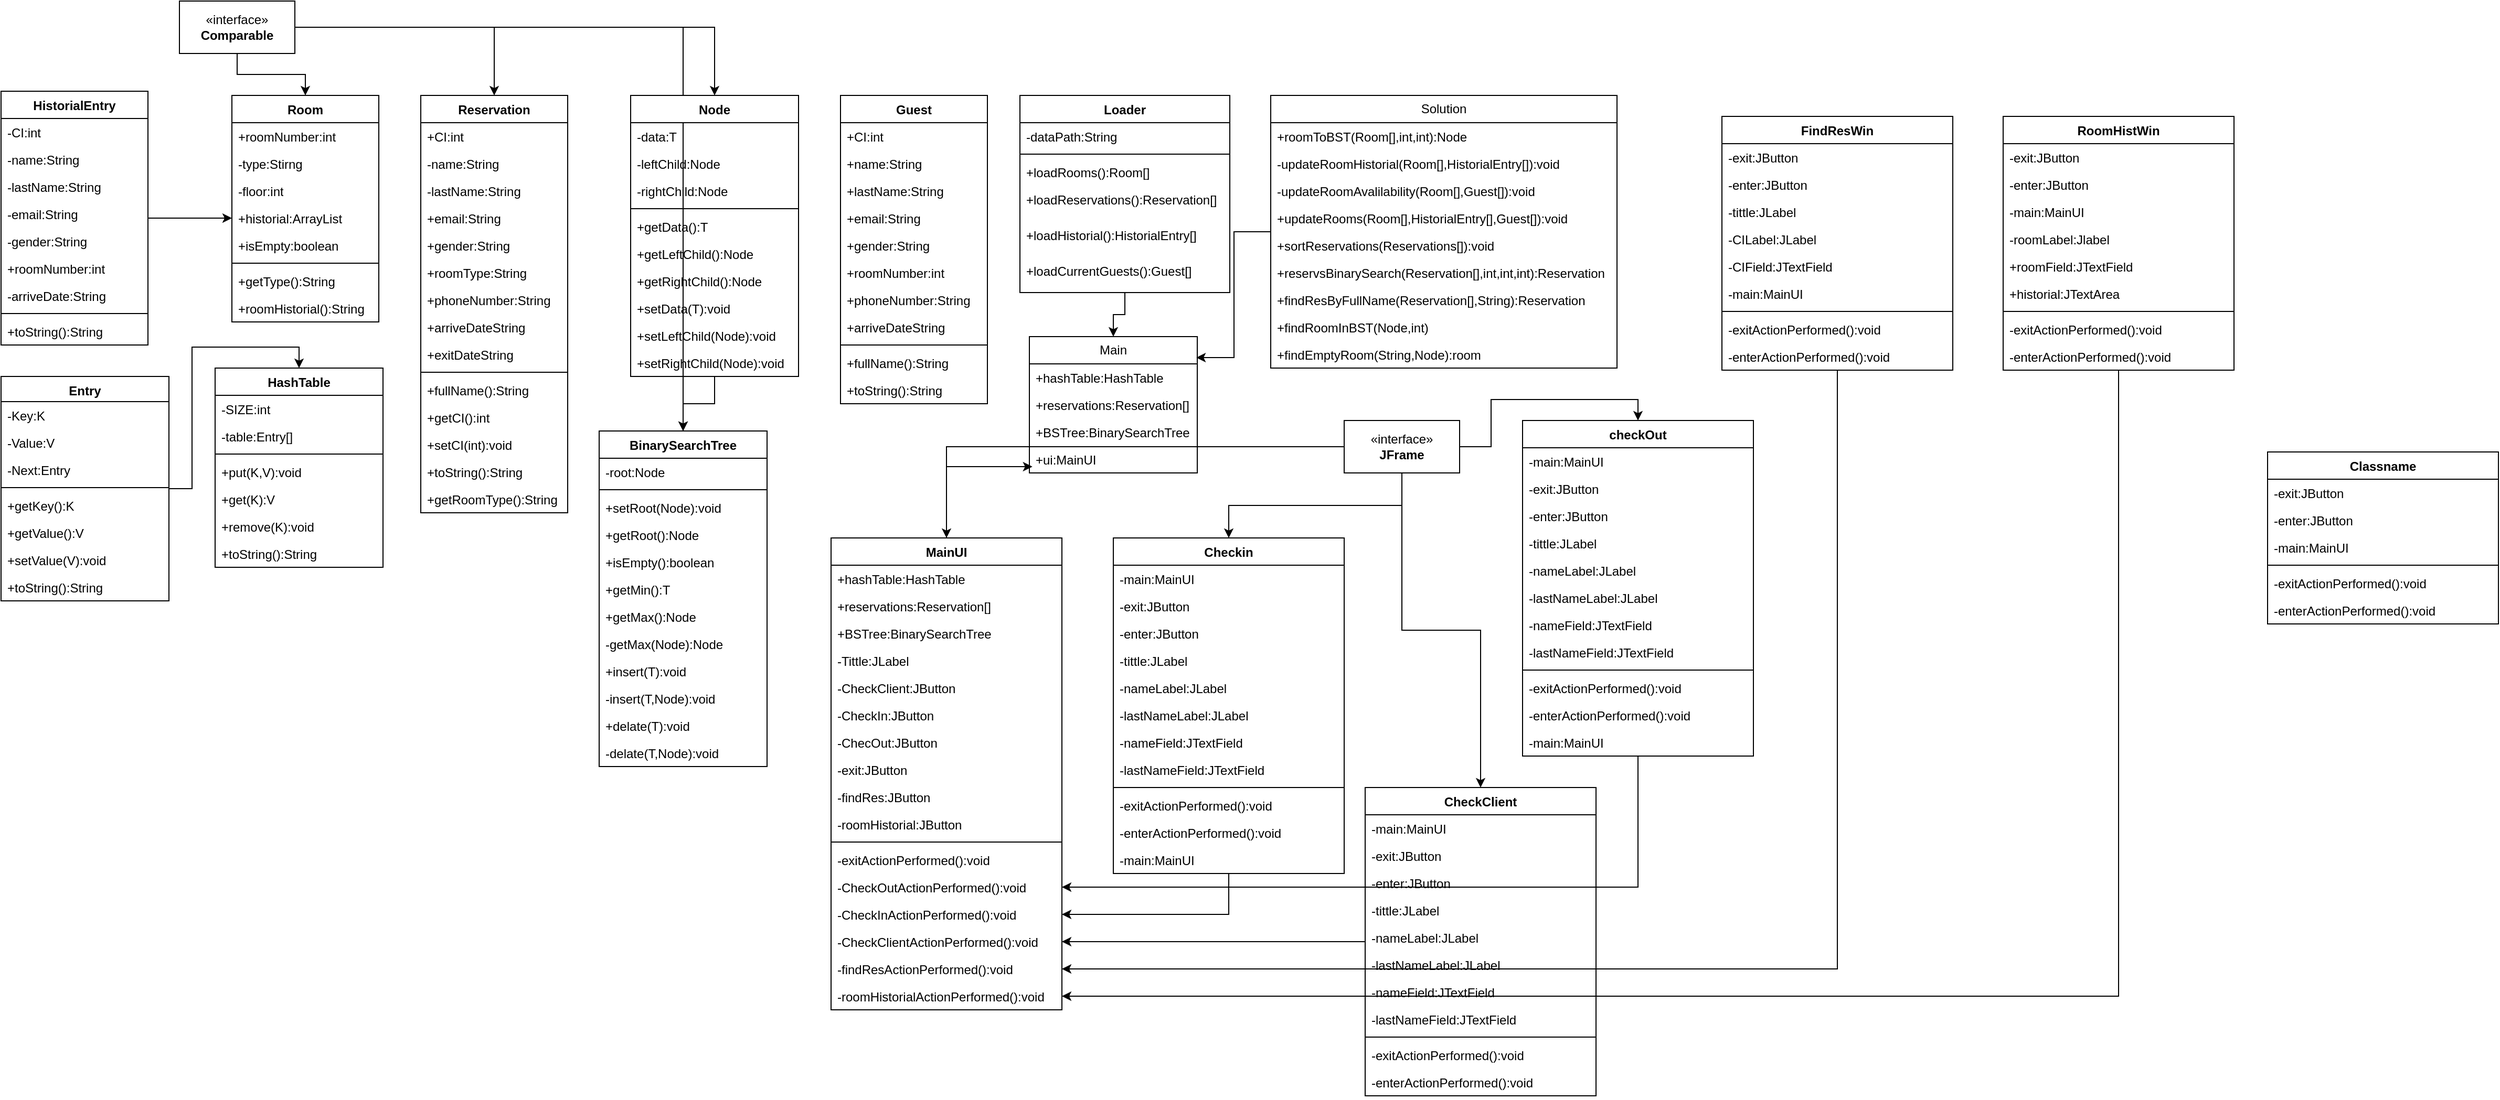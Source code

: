<mxfile version="21.5.2" type="github">
  <diagram name="Página-1" id="9d56kvR91II5bREh-H07">
    <mxGraphModel dx="3520" dy="1808" grid="1" gridSize="10" guides="1" tooltips="1" connect="1" arrows="1" fold="1" page="1" pageScale="1" pageWidth="827" pageHeight="1169" math="0" shadow="0">
      <root>
        <mxCell id="0" />
        <mxCell id="1" parent="0" />
        <mxCell id="TbbatcDGDW8jOOFqijv0-51" value="" style="edgeStyle=orthogonalEdgeStyle;rounded=0;orthogonalLoop=1;jettySize=auto;html=1;entryX=0.5;entryY=0;entryDx=0;entryDy=0;" edge="1" parent="1" source="7iWJkJuJJ0laCZjRY4Vl-5" target="TbbatcDGDW8jOOFqijv0-46">
          <mxGeometry relative="1" as="geometry" />
        </mxCell>
        <mxCell id="7iWJkJuJJ0laCZjRY4Vl-5" value="Loader" style="swimlane;fontStyle=1;align=center;verticalAlign=top;childLayout=stackLayout;horizontal=1;startSize=26;horizontalStack=0;resizeParent=1;resizeParentMax=0;resizeLast=0;collapsible=1;marginBottom=0;whiteSpace=wrap;html=1;" vertex="1" parent="1">
          <mxGeometry x="1021" y="120" width="200" height="188" as="geometry" />
        </mxCell>
        <mxCell id="7iWJkJuJJ0laCZjRY4Vl-6" value="-dataPath:String" style="text;strokeColor=none;fillColor=none;align=left;verticalAlign=top;spacingLeft=4;spacingRight=4;overflow=hidden;rotatable=0;points=[[0,0.5],[1,0.5]];portConstraint=eastwest;whiteSpace=wrap;html=1;" vertex="1" parent="7iWJkJuJJ0laCZjRY4Vl-5">
          <mxGeometry y="26" width="200" height="26" as="geometry" />
        </mxCell>
        <mxCell id="7iWJkJuJJ0laCZjRY4Vl-7" value="" style="line;strokeWidth=1;fillColor=none;align=left;verticalAlign=middle;spacingTop=-1;spacingLeft=3;spacingRight=3;rotatable=0;labelPosition=right;points=[];portConstraint=eastwest;strokeColor=inherit;" vertex="1" parent="7iWJkJuJJ0laCZjRY4Vl-5">
          <mxGeometry y="52" width="200" height="8" as="geometry" />
        </mxCell>
        <mxCell id="7iWJkJuJJ0laCZjRY4Vl-8" value="+loadRooms():Room[]" style="text;strokeColor=none;fillColor=none;align=left;verticalAlign=top;spacingLeft=4;spacingRight=4;overflow=hidden;rotatable=0;points=[[0,0.5],[1,0.5]];portConstraint=eastwest;whiteSpace=wrap;html=1;" vertex="1" parent="7iWJkJuJJ0laCZjRY4Vl-5">
          <mxGeometry y="60" width="200" height="26" as="geometry" />
        </mxCell>
        <mxCell id="7iWJkJuJJ0laCZjRY4Vl-9" value="+loadReservations():Reservation[]" style="text;strokeColor=none;fillColor=none;align=left;verticalAlign=top;spacingLeft=4;spacingRight=4;overflow=hidden;rotatable=0;points=[[0,0.5],[1,0.5]];portConstraint=eastwest;whiteSpace=wrap;html=1;" vertex="1" parent="7iWJkJuJJ0laCZjRY4Vl-5">
          <mxGeometry y="86" width="200" height="34" as="geometry" />
        </mxCell>
        <mxCell id="7iWJkJuJJ0laCZjRY4Vl-10" value="+loadHistorial():HistorialEntry[]" style="text;strokeColor=none;fillColor=none;align=left;verticalAlign=top;spacingLeft=4;spacingRight=4;overflow=hidden;rotatable=0;points=[[0,0.5],[1,0.5]];portConstraint=eastwest;whiteSpace=wrap;html=1;" vertex="1" parent="7iWJkJuJJ0laCZjRY4Vl-5">
          <mxGeometry y="120" width="200" height="34" as="geometry" />
        </mxCell>
        <mxCell id="7iWJkJuJJ0laCZjRY4Vl-11" value="+loadCurrentGuests():Guest[]" style="text;strokeColor=none;fillColor=none;align=left;verticalAlign=top;spacingLeft=4;spacingRight=4;overflow=hidden;rotatable=0;points=[[0,0.5],[1,0.5]];portConstraint=eastwest;whiteSpace=wrap;html=1;" vertex="1" parent="7iWJkJuJJ0laCZjRY4Vl-5">
          <mxGeometry y="154" width="200" height="34" as="geometry" />
        </mxCell>
        <mxCell id="7iWJkJuJJ0laCZjRY4Vl-12" value="Room" style="swimlane;fontStyle=1;align=center;verticalAlign=top;childLayout=stackLayout;horizontal=1;startSize=26;horizontalStack=0;resizeParent=1;resizeParentMax=0;resizeLast=0;collapsible=1;marginBottom=0;whiteSpace=wrap;html=1;" vertex="1" parent="1">
          <mxGeometry x="270" y="120" width="140" height="216" as="geometry" />
        </mxCell>
        <mxCell id="7iWJkJuJJ0laCZjRY4Vl-13" value="+roomNumber:int" style="text;strokeColor=none;fillColor=none;align=left;verticalAlign=top;spacingLeft=4;spacingRight=4;overflow=hidden;rotatable=0;points=[[0,0.5],[1,0.5]];portConstraint=eastwest;whiteSpace=wrap;html=1;" vertex="1" parent="7iWJkJuJJ0laCZjRY4Vl-12">
          <mxGeometry y="26" width="140" height="26" as="geometry" />
        </mxCell>
        <mxCell id="7iWJkJuJJ0laCZjRY4Vl-16" value="-type:Stirng" style="text;strokeColor=none;fillColor=none;align=left;verticalAlign=top;spacingLeft=4;spacingRight=4;overflow=hidden;rotatable=0;points=[[0,0.5],[1,0.5]];portConstraint=eastwest;whiteSpace=wrap;html=1;" vertex="1" parent="7iWJkJuJJ0laCZjRY4Vl-12">
          <mxGeometry y="52" width="140" height="26" as="geometry" />
        </mxCell>
        <mxCell id="7iWJkJuJJ0laCZjRY4Vl-17" value="-floor:int" style="text;strokeColor=none;fillColor=none;align=left;verticalAlign=top;spacingLeft=4;spacingRight=4;overflow=hidden;rotatable=0;points=[[0,0.5],[1,0.5]];portConstraint=eastwest;whiteSpace=wrap;html=1;" vertex="1" parent="7iWJkJuJJ0laCZjRY4Vl-12">
          <mxGeometry y="78" width="140" height="26" as="geometry" />
        </mxCell>
        <mxCell id="7iWJkJuJJ0laCZjRY4Vl-18" value="+historial:ArrayList" style="text;strokeColor=none;fillColor=none;align=left;verticalAlign=top;spacingLeft=4;spacingRight=4;overflow=hidden;rotatable=0;points=[[0,0.5],[1,0.5]];portConstraint=eastwest;whiteSpace=wrap;html=1;" vertex="1" parent="7iWJkJuJJ0laCZjRY4Vl-12">
          <mxGeometry y="104" width="140" height="26" as="geometry" />
        </mxCell>
        <mxCell id="7iWJkJuJJ0laCZjRY4Vl-19" value="+isEmpty:boolean" style="text;strokeColor=none;fillColor=none;align=left;verticalAlign=top;spacingLeft=4;spacingRight=4;overflow=hidden;rotatable=0;points=[[0,0.5],[1,0.5]];portConstraint=eastwest;whiteSpace=wrap;html=1;" vertex="1" parent="7iWJkJuJJ0laCZjRY4Vl-12">
          <mxGeometry y="130" width="140" height="26" as="geometry" />
        </mxCell>
        <mxCell id="7iWJkJuJJ0laCZjRY4Vl-14" value="" style="line;strokeWidth=1;fillColor=none;align=left;verticalAlign=middle;spacingTop=-1;spacingLeft=3;spacingRight=3;rotatable=0;labelPosition=right;points=[];portConstraint=eastwest;strokeColor=inherit;" vertex="1" parent="7iWJkJuJJ0laCZjRY4Vl-12">
          <mxGeometry y="156" width="140" height="8" as="geometry" />
        </mxCell>
        <mxCell id="7iWJkJuJJ0laCZjRY4Vl-20" value="+getType():String" style="text;strokeColor=none;fillColor=none;align=left;verticalAlign=top;spacingLeft=4;spacingRight=4;overflow=hidden;rotatable=0;points=[[0,0.5],[1,0.5]];portConstraint=eastwest;whiteSpace=wrap;html=1;" vertex="1" parent="7iWJkJuJJ0laCZjRY4Vl-12">
          <mxGeometry y="164" width="140" height="26" as="geometry" />
        </mxCell>
        <mxCell id="7iWJkJuJJ0laCZjRY4Vl-21" value="+roomHistorial():String" style="text;strokeColor=none;fillColor=none;align=left;verticalAlign=top;spacingLeft=4;spacingRight=4;overflow=hidden;rotatable=0;points=[[0,0.5],[1,0.5]];portConstraint=eastwest;whiteSpace=wrap;html=1;" vertex="1" parent="7iWJkJuJJ0laCZjRY4Vl-12">
          <mxGeometry y="190" width="140" height="26" as="geometry" />
        </mxCell>
        <mxCell id="7iWJkJuJJ0laCZjRY4Vl-23" style="edgeStyle=orthogonalEdgeStyle;rounded=0;orthogonalLoop=1;jettySize=auto;html=1;entryX=0.5;entryY=0;entryDx=0;entryDy=0;" edge="1" parent="1" source="7iWJkJuJJ0laCZjRY4Vl-22" target="7iWJkJuJJ0laCZjRY4Vl-12">
          <mxGeometry relative="1" as="geometry" />
        </mxCell>
        <mxCell id="7iWJkJuJJ0laCZjRY4Vl-28" style="edgeStyle=orthogonalEdgeStyle;rounded=0;orthogonalLoop=1;jettySize=auto;html=1;entryX=0.5;entryY=0;entryDx=0;entryDy=0;" edge="1" parent="1" source="7iWJkJuJJ0laCZjRY4Vl-22" target="7iWJkJuJJ0laCZjRY4Vl-24">
          <mxGeometry relative="1" as="geometry" />
        </mxCell>
        <mxCell id="7iWJkJuJJ0laCZjRY4Vl-46" style="edgeStyle=orthogonalEdgeStyle;rounded=0;orthogonalLoop=1;jettySize=auto;html=1;entryX=0.5;entryY=0;entryDx=0;entryDy=0;" edge="1" parent="1" source="7iWJkJuJJ0laCZjRY4Vl-22" target="7iWJkJuJJ0laCZjRY4Vl-42">
          <mxGeometry relative="1" as="geometry" />
        </mxCell>
        <mxCell id="TbbatcDGDW8jOOFqijv0-23" style="edgeStyle=orthogonalEdgeStyle;rounded=0;orthogonalLoop=1;jettySize=auto;html=1;" edge="1" parent="1" source="7iWJkJuJJ0laCZjRY4Vl-22" target="TbbatcDGDW8jOOFqijv0-17">
          <mxGeometry relative="1" as="geometry" />
        </mxCell>
        <mxCell id="7iWJkJuJJ0laCZjRY4Vl-22" value="«interface»&lt;br&gt;&lt;b&gt;Comparable&lt;/b&gt;" style="html=1;whiteSpace=wrap;" vertex="1" parent="1">
          <mxGeometry x="220" y="30" width="110" height="50" as="geometry" />
        </mxCell>
        <mxCell id="7iWJkJuJJ0laCZjRY4Vl-24" value="Reservation" style="swimlane;fontStyle=1;align=center;verticalAlign=top;childLayout=stackLayout;horizontal=1;startSize=26;horizontalStack=0;resizeParent=1;resizeParentMax=0;resizeLast=0;collapsible=1;marginBottom=0;whiteSpace=wrap;html=1;" vertex="1" parent="1">
          <mxGeometry x="450" y="120" width="140" height="398" as="geometry" />
        </mxCell>
        <mxCell id="7iWJkJuJJ0laCZjRY4Vl-25" value="+CI:int" style="text;strokeColor=none;fillColor=none;align=left;verticalAlign=top;spacingLeft=4;spacingRight=4;overflow=hidden;rotatable=0;points=[[0,0.5],[1,0.5]];portConstraint=eastwest;whiteSpace=wrap;html=1;" vertex="1" parent="7iWJkJuJJ0laCZjRY4Vl-24">
          <mxGeometry y="26" width="140" height="26" as="geometry" />
        </mxCell>
        <mxCell id="7iWJkJuJJ0laCZjRY4Vl-29" value="-name:String" style="text;strokeColor=none;fillColor=none;align=left;verticalAlign=top;spacingLeft=4;spacingRight=4;overflow=hidden;rotatable=0;points=[[0,0.5],[1,0.5]];portConstraint=eastwest;whiteSpace=wrap;html=1;" vertex="1" parent="7iWJkJuJJ0laCZjRY4Vl-24">
          <mxGeometry y="52" width="140" height="26" as="geometry" />
        </mxCell>
        <mxCell id="7iWJkJuJJ0laCZjRY4Vl-30" value="-lastName:String" style="text;strokeColor=none;fillColor=none;align=left;verticalAlign=top;spacingLeft=4;spacingRight=4;overflow=hidden;rotatable=0;points=[[0,0.5],[1,0.5]];portConstraint=eastwest;whiteSpace=wrap;html=1;" vertex="1" parent="7iWJkJuJJ0laCZjRY4Vl-24">
          <mxGeometry y="78" width="140" height="26" as="geometry" />
        </mxCell>
        <mxCell id="7iWJkJuJJ0laCZjRY4Vl-31" value="+email:String" style="text;strokeColor=none;fillColor=none;align=left;verticalAlign=top;spacingLeft=4;spacingRight=4;overflow=hidden;rotatable=0;points=[[0,0.5],[1,0.5]];portConstraint=eastwest;whiteSpace=wrap;html=1;" vertex="1" parent="7iWJkJuJJ0laCZjRY4Vl-24">
          <mxGeometry y="104" width="140" height="26" as="geometry" />
        </mxCell>
        <mxCell id="7iWJkJuJJ0laCZjRY4Vl-32" value="+gender:String" style="text;strokeColor=none;fillColor=none;align=left;verticalAlign=top;spacingLeft=4;spacingRight=4;overflow=hidden;rotatable=0;points=[[0,0.5],[1,0.5]];portConstraint=eastwest;whiteSpace=wrap;html=1;" vertex="1" parent="7iWJkJuJJ0laCZjRY4Vl-24">
          <mxGeometry y="130" width="140" height="26" as="geometry" />
        </mxCell>
        <mxCell id="7iWJkJuJJ0laCZjRY4Vl-33" value="+roomType:String" style="text;strokeColor=none;fillColor=none;align=left;verticalAlign=top;spacingLeft=4;spacingRight=4;overflow=hidden;rotatable=0;points=[[0,0.5],[1,0.5]];portConstraint=eastwest;whiteSpace=wrap;html=1;" vertex="1" parent="7iWJkJuJJ0laCZjRY4Vl-24">
          <mxGeometry y="156" width="140" height="26" as="geometry" />
        </mxCell>
        <mxCell id="7iWJkJuJJ0laCZjRY4Vl-34" value="+phoneNumber:String" style="text;strokeColor=none;fillColor=none;align=left;verticalAlign=top;spacingLeft=4;spacingRight=4;overflow=hidden;rotatable=0;points=[[0,0.5],[1,0.5]];portConstraint=eastwest;whiteSpace=wrap;html=1;" vertex="1" parent="7iWJkJuJJ0laCZjRY4Vl-24">
          <mxGeometry y="182" width="140" height="26" as="geometry" />
        </mxCell>
        <mxCell id="7iWJkJuJJ0laCZjRY4Vl-35" value="+arriveDateString" style="text;strokeColor=none;fillColor=none;align=left;verticalAlign=top;spacingLeft=4;spacingRight=4;overflow=hidden;rotatable=0;points=[[0,0.5],[1,0.5]];portConstraint=eastwest;whiteSpace=wrap;html=1;" vertex="1" parent="7iWJkJuJJ0laCZjRY4Vl-24">
          <mxGeometry y="208" width="140" height="26" as="geometry" />
        </mxCell>
        <mxCell id="7iWJkJuJJ0laCZjRY4Vl-36" value="+exitDateString" style="text;strokeColor=none;fillColor=none;align=left;verticalAlign=top;spacingLeft=4;spacingRight=4;overflow=hidden;rotatable=0;points=[[0,0.5],[1,0.5]];portConstraint=eastwest;whiteSpace=wrap;html=1;" vertex="1" parent="7iWJkJuJJ0laCZjRY4Vl-24">
          <mxGeometry y="234" width="140" height="26" as="geometry" />
        </mxCell>
        <mxCell id="7iWJkJuJJ0laCZjRY4Vl-26" value="" style="line;strokeWidth=1;fillColor=none;align=left;verticalAlign=middle;spacingTop=-1;spacingLeft=3;spacingRight=3;rotatable=0;labelPosition=right;points=[];portConstraint=eastwest;strokeColor=inherit;" vertex="1" parent="7iWJkJuJJ0laCZjRY4Vl-24">
          <mxGeometry y="260" width="140" height="8" as="geometry" />
        </mxCell>
        <mxCell id="7iWJkJuJJ0laCZjRY4Vl-27" value="+fullName():String" style="text;strokeColor=none;fillColor=none;align=left;verticalAlign=top;spacingLeft=4;spacingRight=4;overflow=hidden;rotatable=0;points=[[0,0.5],[1,0.5]];portConstraint=eastwest;whiteSpace=wrap;html=1;" vertex="1" parent="7iWJkJuJJ0laCZjRY4Vl-24">
          <mxGeometry y="268" width="140" height="26" as="geometry" />
        </mxCell>
        <mxCell id="7iWJkJuJJ0laCZjRY4Vl-38" value="+getCI():int" style="text;strokeColor=none;fillColor=none;align=left;verticalAlign=top;spacingLeft=4;spacingRight=4;overflow=hidden;rotatable=0;points=[[0,0.5],[1,0.5]];portConstraint=eastwest;whiteSpace=wrap;html=1;" vertex="1" parent="7iWJkJuJJ0laCZjRY4Vl-24">
          <mxGeometry y="294" width="140" height="26" as="geometry" />
        </mxCell>
        <mxCell id="7iWJkJuJJ0laCZjRY4Vl-39" value="+setCI(int):void" style="text;strokeColor=none;fillColor=none;align=left;verticalAlign=top;spacingLeft=4;spacingRight=4;overflow=hidden;rotatable=0;points=[[0,0.5],[1,0.5]];portConstraint=eastwest;whiteSpace=wrap;html=1;" vertex="1" parent="7iWJkJuJJ0laCZjRY4Vl-24">
          <mxGeometry y="320" width="140" height="26" as="geometry" />
        </mxCell>
        <mxCell id="7iWJkJuJJ0laCZjRY4Vl-40" value="+toString():String" style="text;strokeColor=none;fillColor=none;align=left;verticalAlign=top;spacingLeft=4;spacingRight=4;overflow=hidden;rotatable=0;points=[[0,0.5],[1,0.5]];portConstraint=eastwest;whiteSpace=wrap;html=1;" vertex="1" parent="7iWJkJuJJ0laCZjRY4Vl-24">
          <mxGeometry y="346" width="140" height="26" as="geometry" />
        </mxCell>
        <mxCell id="7iWJkJuJJ0laCZjRY4Vl-41" value="+getRoomType():String" style="text;strokeColor=none;fillColor=none;align=left;verticalAlign=top;spacingLeft=4;spacingRight=4;overflow=hidden;rotatable=0;points=[[0,0.5],[1,0.5]];portConstraint=eastwest;whiteSpace=wrap;html=1;" vertex="1" parent="7iWJkJuJJ0laCZjRY4Vl-24">
          <mxGeometry y="372" width="140" height="26" as="geometry" />
        </mxCell>
        <mxCell id="TbbatcDGDW8jOOFqijv0-45" style="edgeStyle=orthogonalEdgeStyle;rounded=0;orthogonalLoop=1;jettySize=auto;html=1;entryX=0.5;entryY=0;entryDx=0;entryDy=0;" edge="1" parent="1" source="7iWJkJuJJ0laCZjRY4Vl-42" target="TbbatcDGDW8jOOFqijv0-17">
          <mxGeometry relative="1" as="geometry" />
        </mxCell>
        <mxCell id="7iWJkJuJJ0laCZjRY4Vl-42" value="Node" style="swimlane;fontStyle=1;align=center;verticalAlign=top;childLayout=stackLayout;horizontal=1;startSize=26;horizontalStack=0;resizeParent=1;resizeParentMax=0;resizeLast=0;collapsible=1;marginBottom=0;whiteSpace=wrap;html=1;" vertex="1" parent="1">
          <mxGeometry x="650" y="120" width="160" height="268" as="geometry" />
        </mxCell>
        <mxCell id="7iWJkJuJJ0laCZjRY4Vl-43" value="-data:T" style="text;strokeColor=none;fillColor=none;align=left;verticalAlign=top;spacingLeft=4;spacingRight=4;overflow=hidden;rotatable=0;points=[[0,0.5],[1,0.5]];portConstraint=eastwest;whiteSpace=wrap;html=1;" vertex="1" parent="7iWJkJuJJ0laCZjRY4Vl-42">
          <mxGeometry y="26" width="160" height="26" as="geometry" />
        </mxCell>
        <mxCell id="7iWJkJuJJ0laCZjRY4Vl-47" value="-leftChild:Node" style="text;strokeColor=none;fillColor=none;align=left;verticalAlign=top;spacingLeft=4;spacingRight=4;overflow=hidden;rotatable=0;points=[[0,0.5],[1,0.5]];portConstraint=eastwest;whiteSpace=wrap;html=1;" vertex="1" parent="7iWJkJuJJ0laCZjRY4Vl-42">
          <mxGeometry y="52" width="160" height="26" as="geometry" />
        </mxCell>
        <mxCell id="7iWJkJuJJ0laCZjRY4Vl-48" value="-rightChild:Node" style="text;strokeColor=none;fillColor=none;align=left;verticalAlign=top;spacingLeft=4;spacingRight=4;overflow=hidden;rotatable=0;points=[[0,0.5],[1,0.5]];portConstraint=eastwest;whiteSpace=wrap;html=1;" vertex="1" parent="7iWJkJuJJ0laCZjRY4Vl-42">
          <mxGeometry y="78" width="160" height="26" as="geometry" />
        </mxCell>
        <mxCell id="7iWJkJuJJ0laCZjRY4Vl-44" value="" style="line;strokeWidth=1;fillColor=none;align=left;verticalAlign=middle;spacingTop=-1;spacingLeft=3;spacingRight=3;rotatable=0;labelPosition=right;points=[];portConstraint=eastwest;strokeColor=inherit;" vertex="1" parent="7iWJkJuJJ0laCZjRY4Vl-42">
          <mxGeometry y="104" width="160" height="8" as="geometry" />
        </mxCell>
        <mxCell id="7iWJkJuJJ0laCZjRY4Vl-45" value="+getData():T" style="text;strokeColor=none;fillColor=none;align=left;verticalAlign=top;spacingLeft=4;spacingRight=4;overflow=hidden;rotatable=0;points=[[0,0.5],[1,0.5]];portConstraint=eastwest;whiteSpace=wrap;html=1;" vertex="1" parent="7iWJkJuJJ0laCZjRY4Vl-42">
          <mxGeometry y="112" width="160" height="26" as="geometry" />
        </mxCell>
        <mxCell id="7iWJkJuJJ0laCZjRY4Vl-49" value="+getLeftChild():Node" style="text;strokeColor=none;fillColor=none;align=left;verticalAlign=top;spacingLeft=4;spacingRight=4;overflow=hidden;rotatable=0;points=[[0,0.5],[1,0.5]];portConstraint=eastwest;whiteSpace=wrap;html=1;" vertex="1" parent="7iWJkJuJJ0laCZjRY4Vl-42">
          <mxGeometry y="138" width="160" height="26" as="geometry" />
        </mxCell>
        <mxCell id="7iWJkJuJJ0laCZjRY4Vl-50" value="+getRightChild():Node" style="text;strokeColor=none;fillColor=none;align=left;verticalAlign=top;spacingLeft=4;spacingRight=4;overflow=hidden;rotatable=0;points=[[0,0.5],[1,0.5]];portConstraint=eastwest;whiteSpace=wrap;html=1;" vertex="1" parent="7iWJkJuJJ0laCZjRY4Vl-42">
          <mxGeometry y="164" width="160" height="26" as="geometry" />
        </mxCell>
        <mxCell id="7iWJkJuJJ0laCZjRY4Vl-51" value="+setData(T):void" style="text;strokeColor=none;fillColor=none;align=left;verticalAlign=top;spacingLeft=4;spacingRight=4;overflow=hidden;rotatable=0;points=[[0,0.5],[1,0.5]];portConstraint=eastwest;whiteSpace=wrap;html=1;" vertex="1" parent="7iWJkJuJJ0laCZjRY4Vl-42">
          <mxGeometry y="190" width="160" height="26" as="geometry" />
        </mxCell>
        <mxCell id="7iWJkJuJJ0laCZjRY4Vl-52" value="+setLeftChild(Node):void" style="text;strokeColor=none;fillColor=none;align=left;verticalAlign=top;spacingLeft=4;spacingRight=4;overflow=hidden;rotatable=0;points=[[0,0.5],[1,0.5]];portConstraint=eastwest;whiteSpace=wrap;html=1;" vertex="1" parent="7iWJkJuJJ0laCZjRY4Vl-42">
          <mxGeometry y="216" width="160" height="26" as="geometry" />
        </mxCell>
        <mxCell id="7iWJkJuJJ0laCZjRY4Vl-53" value="+setRightChild(Node):void" style="text;strokeColor=none;fillColor=none;align=left;verticalAlign=top;spacingLeft=4;spacingRight=4;overflow=hidden;rotatable=0;points=[[0,0.5],[1,0.5]];portConstraint=eastwest;whiteSpace=wrap;html=1;" vertex="1" parent="7iWJkJuJJ0laCZjRY4Vl-42">
          <mxGeometry y="242" width="160" height="26" as="geometry" />
        </mxCell>
        <mxCell id="7iWJkJuJJ0laCZjRY4Vl-91" style="edgeStyle=orthogonalEdgeStyle;rounded=0;orthogonalLoop=1;jettySize=auto;html=1;entryX=0;entryY=0.5;entryDx=0;entryDy=0;" edge="1" parent="1" source="7iWJkJuJJ0laCZjRY4Vl-55" target="7iWJkJuJJ0laCZjRY4Vl-18">
          <mxGeometry relative="1" as="geometry" />
        </mxCell>
        <mxCell id="7iWJkJuJJ0laCZjRY4Vl-55" value="HistorialEntry" style="swimlane;fontStyle=1;align=center;verticalAlign=top;childLayout=stackLayout;horizontal=1;startSize=26;horizontalStack=0;resizeParent=1;resizeParentMax=0;resizeLast=0;collapsible=1;marginBottom=0;whiteSpace=wrap;html=1;" vertex="1" parent="1">
          <mxGeometry x="50" y="116" width="140" height="242" as="geometry" />
        </mxCell>
        <mxCell id="7iWJkJuJJ0laCZjRY4Vl-56" value="-CI:int" style="text;strokeColor=none;fillColor=none;align=left;verticalAlign=top;spacingLeft=4;spacingRight=4;overflow=hidden;rotatable=0;points=[[0,0.5],[1,0.5]];portConstraint=eastwest;whiteSpace=wrap;html=1;" vertex="1" parent="7iWJkJuJJ0laCZjRY4Vl-55">
          <mxGeometry y="26" width="140" height="26" as="geometry" />
        </mxCell>
        <mxCell id="7iWJkJuJJ0laCZjRY4Vl-57" value="-name:String" style="text;strokeColor=none;fillColor=none;align=left;verticalAlign=top;spacingLeft=4;spacingRight=4;overflow=hidden;rotatable=0;points=[[0,0.5],[1,0.5]];portConstraint=eastwest;whiteSpace=wrap;html=1;" vertex="1" parent="7iWJkJuJJ0laCZjRY4Vl-55">
          <mxGeometry y="52" width="140" height="26" as="geometry" />
        </mxCell>
        <mxCell id="7iWJkJuJJ0laCZjRY4Vl-58" value="-lastName:String" style="text;strokeColor=none;fillColor=none;align=left;verticalAlign=top;spacingLeft=4;spacingRight=4;overflow=hidden;rotatable=0;points=[[0,0.5],[1,0.5]];portConstraint=eastwest;whiteSpace=wrap;html=1;" vertex="1" parent="7iWJkJuJJ0laCZjRY4Vl-55">
          <mxGeometry y="78" width="140" height="26" as="geometry" />
        </mxCell>
        <mxCell id="7iWJkJuJJ0laCZjRY4Vl-59" value="-email:String" style="text;strokeColor=none;fillColor=none;align=left;verticalAlign=top;spacingLeft=4;spacingRight=4;overflow=hidden;rotatable=0;points=[[0,0.5],[1,0.5]];portConstraint=eastwest;whiteSpace=wrap;html=1;" vertex="1" parent="7iWJkJuJJ0laCZjRY4Vl-55">
          <mxGeometry y="104" width="140" height="26" as="geometry" />
        </mxCell>
        <mxCell id="7iWJkJuJJ0laCZjRY4Vl-60" value="-gender:String" style="text;strokeColor=none;fillColor=none;align=left;verticalAlign=top;spacingLeft=4;spacingRight=4;overflow=hidden;rotatable=0;points=[[0,0.5],[1,0.5]];portConstraint=eastwest;whiteSpace=wrap;html=1;" vertex="1" parent="7iWJkJuJJ0laCZjRY4Vl-55">
          <mxGeometry y="130" width="140" height="26" as="geometry" />
        </mxCell>
        <mxCell id="7iWJkJuJJ0laCZjRY4Vl-62" value="+roomNumber:int" style="text;strokeColor=none;fillColor=none;align=left;verticalAlign=top;spacingLeft=4;spacingRight=4;overflow=hidden;rotatable=0;points=[[0,0.5],[1,0.5]];portConstraint=eastwest;whiteSpace=wrap;html=1;" vertex="1" parent="7iWJkJuJJ0laCZjRY4Vl-55">
          <mxGeometry y="156" width="140" height="26" as="geometry" />
        </mxCell>
        <mxCell id="7iWJkJuJJ0laCZjRY4Vl-63" value="-arriveDate:String" style="text;strokeColor=none;fillColor=none;align=left;verticalAlign=top;spacingLeft=4;spacingRight=4;overflow=hidden;rotatable=0;points=[[0,0.5],[1,0.5]];portConstraint=eastwest;whiteSpace=wrap;html=1;" vertex="1" parent="7iWJkJuJJ0laCZjRY4Vl-55">
          <mxGeometry y="182" width="140" height="26" as="geometry" />
        </mxCell>
        <mxCell id="7iWJkJuJJ0laCZjRY4Vl-65" value="" style="line;strokeWidth=1;fillColor=none;align=left;verticalAlign=middle;spacingTop=-1;spacingLeft=3;spacingRight=3;rotatable=0;labelPosition=right;points=[];portConstraint=eastwest;strokeColor=inherit;" vertex="1" parent="7iWJkJuJJ0laCZjRY4Vl-55">
          <mxGeometry y="208" width="140" height="8" as="geometry" />
        </mxCell>
        <mxCell id="7iWJkJuJJ0laCZjRY4Vl-69" value="+toString():String" style="text;strokeColor=none;fillColor=none;align=left;verticalAlign=top;spacingLeft=4;spacingRight=4;overflow=hidden;rotatable=0;points=[[0,0.5],[1,0.5]];portConstraint=eastwest;whiteSpace=wrap;html=1;" vertex="1" parent="7iWJkJuJJ0laCZjRY4Vl-55">
          <mxGeometry y="216" width="140" height="26" as="geometry" />
        </mxCell>
        <mxCell id="7iWJkJuJJ0laCZjRY4Vl-90" style="edgeStyle=orthogonalEdgeStyle;rounded=0;orthogonalLoop=1;jettySize=auto;html=1;entryX=0.5;entryY=0;entryDx=0;entryDy=0;" edge="1" parent="1" source="7iWJkJuJJ0laCZjRY4Vl-71" target="7iWJkJuJJ0laCZjRY4Vl-82">
          <mxGeometry relative="1" as="geometry" />
        </mxCell>
        <mxCell id="7iWJkJuJJ0laCZjRY4Vl-71" value="Entry" style="swimlane;fontStyle=1;align=center;verticalAlign=top;childLayout=stackLayout;horizontal=1;startSize=24;horizontalStack=0;resizeParent=1;resizeParentMax=0;resizeLast=0;collapsible=1;marginBottom=0;whiteSpace=wrap;html=1;" vertex="1" parent="1">
          <mxGeometry x="50" y="388" width="160" height="214" as="geometry" />
        </mxCell>
        <mxCell id="7iWJkJuJJ0laCZjRY4Vl-72" value="-Key:K" style="text;strokeColor=none;fillColor=none;align=left;verticalAlign=top;spacingLeft=4;spacingRight=4;overflow=hidden;rotatable=0;points=[[0,0.5],[1,0.5]];portConstraint=eastwest;whiteSpace=wrap;html=1;" vertex="1" parent="7iWJkJuJJ0laCZjRY4Vl-71">
          <mxGeometry y="24" width="160" height="26" as="geometry" />
        </mxCell>
        <mxCell id="7iWJkJuJJ0laCZjRY4Vl-77" value="-Value:V" style="text;strokeColor=none;fillColor=none;align=left;verticalAlign=top;spacingLeft=4;spacingRight=4;overflow=hidden;rotatable=0;points=[[0,0.5],[1,0.5]];portConstraint=eastwest;whiteSpace=wrap;html=1;" vertex="1" parent="7iWJkJuJJ0laCZjRY4Vl-71">
          <mxGeometry y="50" width="160" height="26" as="geometry" />
        </mxCell>
        <mxCell id="7iWJkJuJJ0laCZjRY4Vl-78" value="-Next:Entry" style="text;strokeColor=none;fillColor=none;align=left;verticalAlign=top;spacingLeft=4;spacingRight=4;overflow=hidden;rotatable=0;points=[[0,0.5],[1,0.5]];portConstraint=eastwest;whiteSpace=wrap;html=1;" vertex="1" parent="7iWJkJuJJ0laCZjRY4Vl-71">
          <mxGeometry y="76" width="160" height="26" as="geometry" />
        </mxCell>
        <mxCell id="7iWJkJuJJ0laCZjRY4Vl-73" value="" style="line;strokeWidth=1;fillColor=none;align=left;verticalAlign=middle;spacingTop=-1;spacingLeft=3;spacingRight=3;rotatable=0;labelPosition=right;points=[];portConstraint=eastwest;strokeColor=inherit;" vertex="1" parent="7iWJkJuJJ0laCZjRY4Vl-71">
          <mxGeometry y="102" width="160" height="8" as="geometry" />
        </mxCell>
        <mxCell id="7iWJkJuJJ0laCZjRY4Vl-74" value="+getKey():K" style="text;strokeColor=none;fillColor=none;align=left;verticalAlign=top;spacingLeft=4;spacingRight=4;overflow=hidden;rotatable=0;points=[[0,0.5],[1,0.5]];portConstraint=eastwest;whiteSpace=wrap;html=1;" vertex="1" parent="7iWJkJuJJ0laCZjRY4Vl-71">
          <mxGeometry y="110" width="160" height="26" as="geometry" />
        </mxCell>
        <mxCell id="7iWJkJuJJ0laCZjRY4Vl-79" value="+getValue():V" style="text;strokeColor=none;fillColor=none;align=left;verticalAlign=top;spacingLeft=4;spacingRight=4;overflow=hidden;rotatable=0;points=[[0,0.5],[1,0.5]];portConstraint=eastwest;whiteSpace=wrap;html=1;" vertex="1" parent="7iWJkJuJJ0laCZjRY4Vl-71">
          <mxGeometry y="136" width="160" height="26" as="geometry" />
        </mxCell>
        <mxCell id="7iWJkJuJJ0laCZjRY4Vl-81" value="+setValue(V):void" style="text;strokeColor=none;fillColor=none;align=left;verticalAlign=top;spacingLeft=4;spacingRight=4;overflow=hidden;rotatable=0;points=[[0,0.5],[1,0.5]];portConstraint=eastwest;whiteSpace=wrap;html=1;" vertex="1" parent="7iWJkJuJJ0laCZjRY4Vl-71">
          <mxGeometry y="162" width="160" height="26" as="geometry" />
        </mxCell>
        <mxCell id="7iWJkJuJJ0laCZjRY4Vl-80" value="+toString():String" style="text;strokeColor=none;fillColor=none;align=left;verticalAlign=top;spacingLeft=4;spacingRight=4;overflow=hidden;rotatable=0;points=[[0,0.5],[1,0.5]];portConstraint=eastwest;whiteSpace=wrap;html=1;" vertex="1" parent="7iWJkJuJJ0laCZjRY4Vl-71">
          <mxGeometry y="188" width="160" height="26" as="geometry" />
        </mxCell>
        <mxCell id="7iWJkJuJJ0laCZjRY4Vl-82" value="HashTable" style="swimlane;fontStyle=1;align=center;verticalAlign=top;childLayout=stackLayout;horizontal=1;startSize=26;horizontalStack=0;resizeParent=1;resizeParentMax=0;resizeLast=0;collapsible=1;marginBottom=0;whiteSpace=wrap;html=1;" vertex="1" parent="1">
          <mxGeometry x="254" y="380" width="160" height="190" as="geometry" />
        </mxCell>
        <mxCell id="7iWJkJuJJ0laCZjRY4Vl-83" value="-SIZE:int" style="text;strokeColor=none;fillColor=none;align=left;verticalAlign=top;spacingLeft=4;spacingRight=4;overflow=hidden;rotatable=0;points=[[0,0.5],[1,0.5]];portConstraint=eastwest;whiteSpace=wrap;html=1;" vertex="1" parent="7iWJkJuJJ0laCZjRY4Vl-82">
          <mxGeometry y="26" width="160" height="26" as="geometry" />
        </mxCell>
        <mxCell id="7iWJkJuJJ0laCZjRY4Vl-86" value="-table:Entry[]" style="text;strokeColor=none;fillColor=none;align=left;verticalAlign=top;spacingLeft=4;spacingRight=4;overflow=hidden;rotatable=0;points=[[0,0.5],[1,0.5]];portConstraint=eastwest;whiteSpace=wrap;html=1;" vertex="1" parent="7iWJkJuJJ0laCZjRY4Vl-82">
          <mxGeometry y="52" width="160" height="26" as="geometry" />
        </mxCell>
        <mxCell id="7iWJkJuJJ0laCZjRY4Vl-84" value="" style="line;strokeWidth=1;fillColor=none;align=left;verticalAlign=middle;spacingTop=-1;spacingLeft=3;spacingRight=3;rotatable=0;labelPosition=right;points=[];portConstraint=eastwest;strokeColor=inherit;" vertex="1" parent="7iWJkJuJJ0laCZjRY4Vl-82">
          <mxGeometry y="78" width="160" height="8" as="geometry" />
        </mxCell>
        <mxCell id="7iWJkJuJJ0laCZjRY4Vl-85" value="+put(K,V):void" style="text;strokeColor=none;fillColor=none;align=left;verticalAlign=top;spacingLeft=4;spacingRight=4;overflow=hidden;rotatable=0;points=[[0,0.5],[1,0.5]];portConstraint=eastwest;whiteSpace=wrap;html=1;" vertex="1" parent="7iWJkJuJJ0laCZjRY4Vl-82">
          <mxGeometry y="86" width="160" height="26" as="geometry" />
        </mxCell>
        <mxCell id="7iWJkJuJJ0laCZjRY4Vl-87" value="+get(K):V" style="text;strokeColor=none;fillColor=none;align=left;verticalAlign=top;spacingLeft=4;spacingRight=4;overflow=hidden;rotatable=0;points=[[0,0.5],[1,0.5]];portConstraint=eastwest;whiteSpace=wrap;html=1;" vertex="1" parent="7iWJkJuJJ0laCZjRY4Vl-82">
          <mxGeometry y="112" width="160" height="26" as="geometry" />
        </mxCell>
        <mxCell id="7iWJkJuJJ0laCZjRY4Vl-88" value="+remove(K):void" style="text;strokeColor=none;fillColor=none;align=left;verticalAlign=top;spacingLeft=4;spacingRight=4;overflow=hidden;rotatable=0;points=[[0,0.5],[1,0.5]];portConstraint=eastwest;whiteSpace=wrap;html=1;" vertex="1" parent="7iWJkJuJJ0laCZjRY4Vl-82">
          <mxGeometry y="138" width="160" height="26" as="geometry" />
        </mxCell>
        <mxCell id="7iWJkJuJJ0laCZjRY4Vl-89" value="+toString():String" style="text;strokeColor=none;fillColor=none;align=left;verticalAlign=top;spacingLeft=4;spacingRight=4;overflow=hidden;rotatable=0;points=[[0,0.5],[1,0.5]];portConstraint=eastwest;whiteSpace=wrap;html=1;" vertex="1" parent="7iWJkJuJJ0laCZjRY4Vl-82">
          <mxGeometry y="164" width="160" height="26" as="geometry" />
        </mxCell>
        <mxCell id="TbbatcDGDW8jOOFqijv0-1" value="Guest" style="swimlane;fontStyle=1;align=center;verticalAlign=top;childLayout=stackLayout;horizontal=1;startSize=26;horizontalStack=0;resizeParent=1;resizeParentMax=0;resizeLast=0;collapsible=1;marginBottom=0;whiteSpace=wrap;html=1;" vertex="1" parent="1">
          <mxGeometry x="850" y="120" width="140" height="294" as="geometry" />
        </mxCell>
        <mxCell id="TbbatcDGDW8jOOFqijv0-2" value="+CI:int" style="text;strokeColor=none;fillColor=none;align=left;verticalAlign=top;spacingLeft=4;spacingRight=4;overflow=hidden;rotatable=0;points=[[0,0.5],[1,0.5]];portConstraint=eastwest;whiteSpace=wrap;html=1;" vertex="1" parent="TbbatcDGDW8jOOFqijv0-1">
          <mxGeometry y="26" width="140" height="26" as="geometry" />
        </mxCell>
        <mxCell id="TbbatcDGDW8jOOFqijv0-3" value="+name:String" style="text;strokeColor=none;fillColor=none;align=left;verticalAlign=top;spacingLeft=4;spacingRight=4;overflow=hidden;rotatable=0;points=[[0,0.5],[1,0.5]];portConstraint=eastwest;whiteSpace=wrap;html=1;" vertex="1" parent="TbbatcDGDW8jOOFqijv0-1">
          <mxGeometry y="52" width="140" height="26" as="geometry" />
        </mxCell>
        <mxCell id="TbbatcDGDW8jOOFqijv0-4" value="+lastName:String" style="text;strokeColor=none;fillColor=none;align=left;verticalAlign=top;spacingLeft=4;spacingRight=4;overflow=hidden;rotatable=0;points=[[0,0.5],[1,0.5]];portConstraint=eastwest;whiteSpace=wrap;html=1;" vertex="1" parent="TbbatcDGDW8jOOFqijv0-1">
          <mxGeometry y="78" width="140" height="26" as="geometry" />
        </mxCell>
        <mxCell id="TbbatcDGDW8jOOFqijv0-5" value="+email:String" style="text;strokeColor=none;fillColor=none;align=left;verticalAlign=top;spacingLeft=4;spacingRight=4;overflow=hidden;rotatable=0;points=[[0,0.5],[1,0.5]];portConstraint=eastwest;whiteSpace=wrap;html=1;" vertex="1" parent="TbbatcDGDW8jOOFqijv0-1">
          <mxGeometry y="104" width="140" height="26" as="geometry" />
        </mxCell>
        <mxCell id="TbbatcDGDW8jOOFqijv0-6" value="+gender:String" style="text;strokeColor=none;fillColor=none;align=left;verticalAlign=top;spacingLeft=4;spacingRight=4;overflow=hidden;rotatable=0;points=[[0,0.5],[1,0.5]];portConstraint=eastwest;whiteSpace=wrap;html=1;" vertex="1" parent="TbbatcDGDW8jOOFqijv0-1">
          <mxGeometry y="130" width="140" height="26" as="geometry" />
        </mxCell>
        <mxCell id="TbbatcDGDW8jOOFqijv0-7" value="+roomNumber:int" style="text;strokeColor=none;fillColor=none;align=left;verticalAlign=top;spacingLeft=4;spacingRight=4;overflow=hidden;rotatable=0;points=[[0,0.5],[1,0.5]];portConstraint=eastwest;whiteSpace=wrap;html=1;" vertex="1" parent="TbbatcDGDW8jOOFqijv0-1">
          <mxGeometry y="156" width="140" height="26" as="geometry" />
        </mxCell>
        <mxCell id="TbbatcDGDW8jOOFqijv0-8" value="+phoneNumber:String" style="text;strokeColor=none;fillColor=none;align=left;verticalAlign=top;spacingLeft=4;spacingRight=4;overflow=hidden;rotatable=0;points=[[0,0.5],[1,0.5]];portConstraint=eastwest;whiteSpace=wrap;html=1;" vertex="1" parent="TbbatcDGDW8jOOFqijv0-1">
          <mxGeometry y="182" width="140" height="26" as="geometry" />
        </mxCell>
        <mxCell id="TbbatcDGDW8jOOFqijv0-9" value="+arriveDateString" style="text;strokeColor=none;fillColor=none;align=left;verticalAlign=top;spacingLeft=4;spacingRight=4;overflow=hidden;rotatable=0;points=[[0,0.5],[1,0.5]];portConstraint=eastwest;whiteSpace=wrap;html=1;" vertex="1" parent="TbbatcDGDW8jOOFqijv0-1">
          <mxGeometry y="208" width="140" height="26" as="geometry" />
        </mxCell>
        <mxCell id="TbbatcDGDW8jOOFqijv0-11" value="" style="line;strokeWidth=1;fillColor=none;align=left;verticalAlign=middle;spacingTop=-1;spacingLeft=3;spacingRight=3;rotatable=0;labelPosition=right;points=[];portConstraint=eastwest;strokeColor=inherit;" vertex="1" parent="TbbatcDGDW8jOOFqijv0-1">
          <mxGeometry y="234" width="140" height="8" as="geometry" />
        </mxCell>
        <mxCell id="TbbatcDGDW8jOOFqijv0-12" value="+fullName():String" style="text;strokeColor=none;fillColor=none;align=left;verticalAlign=top;spacingLeft=4;spacingRight=4;overflow=hidden;rotatable=0;points=[[0,0.5],[1,0.5]];portConstraint=eastwest;whiteSpace=wrap;html=1;" vertex="1" parent="TbbatcDGDW8jOOFqijv0-1">
          <mxGeometry y="242" width="140" height="26" as="geometry" />
        </mxCell>
        <mxCell id="TbbatcDGDW8jOOFqijv0-15" value="+toString():String" style="text;strokeColor=none;fillColor=none;align=left;verticalAlign=top;spacingLeft=4;spacingRight=4;overflow=hidden;rotatable=0;points=[[0,0.5],[1,0.5]];portConstraint=eastwest;whiteSpace=wrap;html=1;" vertex="1" parent="TbbatcDGDW8jOOFqijv0-1">
          <mxGeometry y="268" width="140" height="26" as="geometry" />
        </mxCell>
        <mxCell id="TbbatcDGDW8jOOFqijv0-17" value="BinarySearchTree" style="swimlane;fontStyle=1;align=center;verticalAlign=top;childLayout=stackLayout;horizontal=1;startSize=26;horizontalStack=0;resizeParent=1;resizeParentMax=0;resizeLast=0;collapsible=1;marginBottom=0;whiteSpace=wrap;html=1;" vertex="1" parent="1">
          <mxGeometry x="620" y="440" width="160" height="320" as="geometry" />
        </mxCell>
        <mxCell id="TbbatcDGDW8jOOFqijv0-18" value="-root:Node" style="text;strokeColor=none;fillColor=none;align=left;verticalAlign=top;spacingLeft=4;spacingRight=4;overflow=hidden;rotatable=0;points=[[0,0.5],[1,0.5]];portConstraint=eastwest;whiteSpace=wrap;html=1;" vertex="1" parent="TbbatcDGDW8jOOFqijv0-17">
          <mxGeometry y="26" width="160" height="26" as="geometry" />
        </mxCell>
        <mxCell id="TbbatcDGDW8jOOFqijv0-19" value="" style="line;strokeWidth=1;fillColor=none;align=left;verticalAlign=middle;spacingTop=-1;spacingLeft=3;spacingRight=3;rotatable=0;labelPosition=right;points=[];portConstraint=eastwest;strokeColor=inherit;" vertex="1" parent="TbbatcDGDW8jOOFqijv0-17">
          <mxGeometry y="52" width="160" height="8" as="geometry" />
        </mxCell>
        <mxCell id="TbbatcDGDW8jOOFqijv0-20" value="+setRoot(Node):void" style="text;strokeColor=none;fillColor=none;align=left;verticalAlign=top;spacingLeft=4;spacingRight=4;overflow=hidden;rotatable=0;points=[[0,0.5],[1,0.5]];portConstraint=eastwest;whiteSpace=wrap;html=1;" vertex="1" parent="TbbatcDGDW8jOOFqijv0-17">
          <mxGeometry y="60" width="160" height="26" as="geometry" />
        </mxCell>
        <mxCell id="TbbatcDGDW8jOOFqijv0-24" value="+getRoot():Node" style="text;strokeColor=none;fillColor=none;align=left;verticalAlign=top;spacingLeft=4;spacingRight=4;overflow=hidden;rotatable=0;points=[[0,0.5],[1,0.5]];portConstraint=eastwest;whiteSpace=wrap;html=1;" vertex="1" parent="TbbatcDGDW8jOOFqijv0-17">
          <mxGeometry y="86" width="160" height="26" as="geometry" />
        </mxCell>
        <mxCell id="TbbatcDGDW8jOOFqijv0-25" value="+isEmpty():boolean" style="text;strokeColor=none;fillColor=none;align=left;verticalAlign=top;spacingLeft=4;spacingRight=4;overflow=hidden;rotatable=0;points=[[0,0.5],[1,0.5]];portConstraint=eastwest;whiteSpace=wrap;html=1;" vertex="1" parent="TbbatcDGDW8jOOFqijv0-17">
          <mxGeometry y="112" width="160" height="26" as="geometry" />
        </mxCell>
        <mxCell id="TbbatcDGDW8jOOFqijv0-26" value="+getMin():T" style="text;strokeColor=none;fillColor=none;align=left;verticalAlign=top;spacingLeft=4;spacingRight=4;overflow=hidden;rotatable=0;points=[[0,0.5],[1,0.5]];portConstraint=eastwest;whiteSpace=wrap;html=1;" vertex="1" parent="TbbatcDGDW8jOOFqijv0-17">
          <mxGeometry y="138" width="160" height="26" as="geometry" />
        </mxCell>
        <mxCell id="TbbatcDGDW8jOOFqijv0-27" value="+getMax():Node" style="text;strokeColor=none;fillColor=none;align=left;verticalAlign=top;spacingLeft=4;spacingRight=4;overflow=hidden;rotatable=0;points=[[0,0.5],[1,0.5]];portConstraint=eastwest;whiteSpace=wrap;html=1;" vertex="1" parent="TbbatcDGDW8jOOFqijv0-17">
          <mxGeometry y="164" width="160" height="26" as="geometry" />
        </mxCell>
        <mxCell id="TbbatcDGDW8jOOFqijv0-28" value="-getMax(Node):Node" style="text;strokeColor=none;fillColor=none;align=left;verticalAlign=top;spacingLeft=4;spacingRight=4;overflow=hidden;rotatable=0;points=[[0,0.5],[1,0.5]];portConstraint=eastwest;whiteSpace=wrap;html=1;" vertex="1" parent="TbbatcDGDW8jOOFqijv0-17">
          <mxGeometry y="190" width="160" height="26" as="geometry" />
        </mxCell>
        <mxCell id="TbbatcDGDW8jOOFqijv0-29" value="+insert(T):void" style="text;strokeColor=none;fillColor=none;align=left;verticalAlign=top;spacingLeft=4;spacingRight=4;overflow=hidden;rotatable=0;points=[[0,0.5],[1,0.5]];portConstraint=eastwest;whiteSpace=wrap;html=1;" vertex="1" parent="TbbatcDGDW8jOOFqijv0-17">
          <mxGeometry y="216" width="160" height="26" as="geometry" />
        </mxCell>
        <mxCell id="TbbatcDGDW8jOOFqijv0-30" value="-insert(T,Node):void" style="text;strokeColor=none;fillColor=none;align=left;verticalAlign=top;spacingLeft=4;spacingRight=4;overflow=hidden;rotatable=0;points=[[0,0.5],[1,0.5]];portConstraint=eastwest;whiteSpace=wrap;html=1;" vertex="1" parent="TbbatcDGDW8jOOFqijv0-17">
          <mxGeometry y="242" width="160" height="26" as="geometry" />
        </mxCell>
        <mxCell id="TbbatcDGDW8jOOFqijv0-31" value="+delate(T):void" style="text;strokeColor=none;fillColor=none;align=left;verticalAlign=top;spacingLeft=4;spacingRight=4;overflow=hidden;rotatable=0;points=[[0,0.5],[1,0.5]];portConstraint=eastwest;whiteSpace=wrap;html=1;" vertex="1" parent="TbbatcDGDW8jOOFqijv0-17">
          <mxGeometry y="268" width="160" height="26" as="geometry" />
        </mxCell>
        <mxCell id="TbbatcDGDW8jOOFqijv0-32" value="-delate(T,Node):void" style="text;strokeColor=none;fillColor=none;align=left;verticalAlign=top;spacingLeft=4;spacingRight=4;overflow=hidden;rotatable=0;points=[[0,0.5],[1,0.5]];portConstraint=eastwest;whiteSpace=wrap;html=1;" vertex="1" parent="TbbatcDGDW8jOOFqijv0-17">
          <mxGeometry y="294" width="160" height="26" as="geometry" />
        </mxCell>
        <mxCell id="TbbatcDGDW8jOOFqijv0-52" style="edgeStyle=orthogonalEdgeStyle;rounded=0;orthogonalLoop=1;jettySize=auto;html=1;entryX=0.994;entryY=0.154;entryDx=0;entryDy=0;entryPerimeter=0;" edge="1" parent="1" source="TbbatcDGDW8jOOFqijv0-34" target="TbbatcDGDW8jOOFqijv0-46">
          <mxGeometry relative="1" as="geometry" />
        </mxCell>
        <mxCell id="TbbatcDGDW8jOOFqijv0-34" value="Solution" style="swimlane;fontStyle=0;childLayout=stackLayout;horizontal=1;startSize=26;fillColor=none;horizontalStack=0;resizeParent=1;resizeParentMax=0;resizeLast=0;collapsible=1;marginBottom=0;whiteSpace=wrap;html=1;" vertex="1" parent="1">
          <mxGeometry x="1260" y="120" width="330" height="260" as="geometry" />
        </mxCell>
        <mxCell id="TbbatcDGDW8jOOFqijv0-35" value="+roomToBST(Room[],int,int):Node" style="text;strokeColor=none;fillColor=none;align=left;verticalAlign=top;spacingLeft=4;spacingRight=4;overflow=hidden;rotatable=0;points=[[0,0.5],[1,0.5]];portConstraint=eastwest;whiteSpace=wrap;html=1;" vertex="1" parent="TbbatcDGDW8jOOFqijv0-34">
          <mxGeometry y="26" width="330" height="26" as="geometry" />
        </mxCell>
        <mxCell id="TbbatcDGDW8jOOFqijv0-36" value="-updateRoomHistorial(Room[],HistorialEntry[]):void" style="text;strokeColor=none;fillColor=none;align=left;verticalAlign=top;spacingLeft=4;spacingRight=4;overflow=hidden;rotatable=0;points=[[0,0.5],[1,0.5]];portConstraint=eastwest;whiteSpace=wrap;html=1;" vertex="1" parent="TbbatcDGDW8jOOFqijv0-34">
          <mxGeometry y="52" width="330" height="26" as="geometry" />
        </mxCell>
        <mxCell id="TbbatcDGDW8jOOFqijv0-37" value="-updateRoomAvalilability(Room[],Guest[]):void" style="text;strokeColor=none;fillColor=none;align=left;verticalAlign=top;spacingLeft=4;spacingRight=4;overflow=hidden;rotatable=0;points=[[0,0.5],[1,0.5]];portConstraint=eastwest;whiteSpace=wrap;html=1;" vertex="1" parent="TbbatcDGDW8jOOFqijv0-34">
          <mxGeometry y="78" width="330" height="26" as="geometry" />
        </mxCell>
        <mxCell id="TbbatcDGDW8jOOFqijv0-39" value="+updateRooms(Room[],HistorialEntry[],Guest[]):void" style="text;strokeColor=none;fillColor=none;align=left;verticalAlign=top;spacingLeft=4;spacingRight=4;overflow=hidden;rotatable=0;points=[[0,0.5],[1,0.5]];portConstraint=eastwest;whiteSpace=wrap;html=1;" vertex="1" parent="TbbatcDGDW8jOOFqijv0-34">
          <mxGeometry y="104" width="330" height="26" as="geometry" />
        </mxCell>
        <mxCell id="TbbatcDGDW8jOOFqijv0-40" value="+sortReservations(Reservations[]):void" style="text;strokeColor=none;fillColor=none;align=left;verticalAlign=top;spacingLeft=4;spacingRight=4;overflow=hidden;rotatable=0;points=[[0,0.5],[1,0.5]];portConstraint=eastwest;whiteSpace=wrap;html=1;" vertex="1" parent="TbbatcDGDW8jOOFqijv0-34">
          <mxGeometry y="130" width="330" height="26" as="geometry" />
        </mxCell>
        <mxCell id="TbbatcDGDW8jOOFqijv0-41" value="+reservsBinarySearch(Reservation[],int,int,int):Reservation" style="text;strokeColor=none;fillColor=none;align=left;verticalAlign=top;spacingLeft=4;spacingRight=4;overflow=hidden;rotatable=0;points=[[0,0.5],[1,0.5]];portConstraint=eastwest;whiteSpace=wrap;html=1;" vertex="1" parent="TbbatcDGDW8jOOFqijv0-34">
          <mxGeometry y="156" width="330" height="26" as="geometry" />
        </mxCell>
        <mxCell id="TbbatcDGDW8jOOFqijv0-42" value="+findResByFullName(Reservation[],String):Reservation" style="text;strokeColor=none;fillColor=none;align=left;verticalAlign=top;spacingLeft=4;spacingRight=4;overflow=hidden;rotatable=0;points=[[0,0.5],[1,0.5]];portConstraint=eastwest;whiteSpace=wrap;html=1;" vertex="1" parent="TbbatcDGDW8jOOFqijv0-34">
          <mxGeometry y="182" width="330" height="26" as="geometry" />
        </mxCell>
        <mxCell id="TbbatcDGDW8jOOFqijv0-43" value="+findRoomInBST(Node,int)" style="text;strokeColor=none;fillColor=none;align=left;verticalAlign=top;spacingLeft=4;spacingRight=4;overflow=hidden;rotatable=0;points=[[0,0.5],[1,0.5]];portConstraint=eastwest;whiteSpace=wrap;html=1;" vertex="1" parent="TbbatcDGDW8jOOFqijv0-34">
          <mxGeometry y="208" width="330" height="26" as="geometry" />
        </mxCell>
        <mxCell id="TbbatcDGDW8jOOFqijv0-44" value="+findEmptyRoom(String,Node):room" style="text;strokeColor=none;fillColor=none;align=left;verticalAlign=top;spacingLeft=4;spacingRight=4;overflow=hidden;rotatable=0;points=[[0,0.5],[1,0.5]];portConstraint=eastwest;whiteSpace=wrap;html=1;" vertex="1" parent="TbbatcDGDW8jOOFqijv0-34">
          <mxGeometry y="234" width="330" height="26" as="geometry" />
        </mxCell>
        <mxCell id="TbbatcDGDW8jOOFqijv0-46" value="Main" style="swimlane;fontStyle=0;childLayout=stackLayout;horizontal=1;startSize=26;fillColor=none;horizontalStack=0;resizeParent=1;resizeParentMax=0;resizeLast=0;collapsible=1;marginBottom=0;whiteSpace=wrap;html=1;" vertex="1" parent="1">
          <mxGeometry x="1030" y="350" width="160" height="130" as="geometry" />
        </mxCell>
        <mxCell id="TbbatcDGDW8jOOFqijv0-47" value="+hashTable:HashTable" style="text;strokeColor=none;fillColor=none;align=left;verticalAlign=top;spacingLeft=4;spacingRight=4;overflow=hidden;rotatable=0;points=[[0,0.5],[1,0.5]];portConstraint=eastwest;whiteSpace=wrap;html=1;" vertex="1" parent="TbbatcDGDW8jOOFqijv0-46">
          <mxGeometry y="26" width="160" height="26" as="geometry" />
        </mxCell>
        <mxCell id="TbbatcDGDW8jOOFqijv0-48" value="+reservations:Reservation[]" style="text;strokeColor=none;fillColor=none;align=left;verticalAlign=top;spacingLeft=4;spacingRight=4;overflow=hidden;rotatable=0;points=[[0,0.5],[1,0.5]];portConstraint=eastwest;whiteSpace=wrap;html=1;" vertex="1" parent="TbbatcDGDW8jOOFqijv0-46">
          <mxGeometry y="52" width="160" height="26" as="geometry" />
        </mxCell>
        <mxCell id="TbbatcDGDW8jOOFqijv0-49" value="+BSTree:BinarySearchTree" style="text;strokeColor=none;fillColor=none;align=left;verticalAlign=top;spacingLeft=4;spacingRight=4;overflow=hidden;rotatable=0;points=[[0,0.5],[1,0.5]];portConstraint=eastwest;whiteSpace=wrap;html=1;" vertex="1" parent="TbbatcDGDW8jOOFqijv0-46">
          <mxGeometry y="78" width="160" height="26" as="geometry" />
        </mxCell>
        <mxCell id="TbbatcDGDW8jOOFqijv0-50" value="+ui:MainUI" style="text;strokeColor=none;fillColor=none;align=left;verticalAlign=top;spacingLeft=4;spacingRight=4;overflow=hidden;rotatable=0;points=[[0,0.5],[1,0.5]];portConstraint=eastwest;whiteSpace=wrap;html=1;" vertex="1" parent="TbbatcDGDW8jOOFqijv0-46">
          <mxGeometry y="104" width="160" height="26" as="geometry" />
        </mxCell>
        <mxCell id="TbbatcDGDW8jOOFqijv0-66" style="edgeStyle=orthogonalEdgeStyle;rounded=0;orthogonalLoop=1;jettySize=auto;html=1;" edge="1" parent="1" source="TbbatcDGDW8jOOFqijv0-56" target="TbbatcDGDW8jOOFqijv0-62">
          <mxGeometry relative="1" as="geometry" />
        </mxCell>
        <mxCell id="TbbatcDGDW8jOOFqijv0-119" style="edgeStyle=orthogonalEdgeStyle;rounded=0;orthogonalLoop=1;jettySize=auto;html=1;" edge="1" parent="1" source="TbbatcDGDW8jOOFqijv0-56" target="TbbatcDGDW8jOOFqijv0-83">
          <mxGeometry relative="1" as="geometry" />
        </mxCell>
        <mxCell id="TbbatcDGDW8jOOFqijv0-120" style="edgeStyle=orthogonalEdgeStyle;rounded=0;orthogonalLoop=1;jettySize=auto;html=1;entryX=0.5;entryY=0;entryDx=0;entryDy=0;" edge="1" parent="1" source="TbbatcDGDW8jOOFqijv0-56" target="TbbatcDGDW8jOOFqijv0-121">
          <mxGeometry relative="1" as="geometry">
            <mxPoint x="1210" y="542" as="targetPoint" />
          </mxGeometry>
        </mxCell>
        <mxCell id="TbbatcDGDW8jOOFqijv0-148" style="edgeStyle=orthogonalEdgeStyle;rounded=0;orthogonalLoop=1;jettySize=auto;html=1;entryX=0.5;entryY=0;entryDx=0;entryDy=0;" edge="1" parent="1" source="TbbatcDGDW8jOOFqijv0-56" target="TbbatcDGDW8jOOFqijv0-134">
          <mxGeometry relative="1" as="geometry" />
        </mxCell>
        <mxCell id="TbbatcDGDW8jOOFqijv0-56" value="«interface»&lt;br&gt;&lt;b&gt;JFrame&lt;/b&gt;" style="html=1;whiteSpace=wrap;" vertex="1" parent="1">
          <mxGeometry x="1330" y="430" width="110" height="50" as="geometry" />
        </mxCell>
        <mxCell id="TbbatcDGDW8jOOFqijv0-67" style="edgeStyle=orthogonalEdgeStyle;rounded=0;orthogonalLoop=1;jettySize=auto;html=1;entryX=0.018;entryY=0.769;entryDx=0;entryDy=0;entryPerimeter=0;" edge="1" parent="1" source="TbbatcDGDW8jOOFqijv0-62" target="TbbatcDGDW8jOOFqijv0-50">
          <mxGeometry relative="1" as="geometry" />
        </mxCell>
        <mxCell id="TbbatcDGDW8jOOFqijv0-62" value="MainUI" style="swimlane;fontStyle=1;align=center;verticalAlign=top;childLayout=stackLayout;horizontal=1;startSize=26;horizontalStack=0;resizeParent=1;resizeParentMax=0;resizeLast=0;collapsible=1;marginBottom=0;whiteSpace=wrap;html=1;" vertex="1" parent="1">
          <mxGeometry x="841" y="542" width="220" height="450" as="geometry" />
        </mxCell>
        <mxCell id="TbbatcDGDW8jOOFqijv0-63" value="+hashTable:HashTable" style="text;strokeColor=none;fillColor=none;align=left;verticalAlign=top;spacingLeft=4;spacingRight=4;overflow=hidden;rotatable=0;points=[[0,0.5],[1,0.5]];portConstraint=eastwest;whiteSpace=wrap;html=1;" vertex="1" parent="TbbatcDGDW8jOOFqijv0-62">
          <mxGeometry y="26" width="220" height="26" as="geometry" />
        </mxCell>
        <mxCell id="TbbatcDGDW8jOOFqijv0-68" value="+reservations:Reservation[]" style="text;strokeColor=none;fillColor=none;align=left;verticalAlign=top;spacingLeft=4;spacingRight=4;overflow=hidden;rotatable=0;points=[[0,0.5],[1,0.5]];portConstraint=eastwest;whiteSpace=wrap;html=1;" vertex="1" parent="TbbatcDGDW8jOOFqijv0-62">
          <mxGeometry y="52" width="220" height="26" as="geometry" />
        </mxCell>
        <mxCell id="TbbatcDGDW8jOOFqijv0-69" value="+BSTree:BinarySearchTree" style="text;strokeColor=none;fillColor=none;align=left;verticalAlign=top;spacingLeft=4;spacingRight=4;overflow=hidden;rotatable=0;points=[[0,0.5],[1,0.5]];portConstraint=eastwest;whiteSpace=wrap;html=1;" vertex="1" parent="TbbatcDGDW8jOOFqijv0-62">
          <mxGeometry y="78" width="220" height="26" as="geometry" />
        </mxCell>
        <mxCell id="TbbatcDGDW8jOOFqijv0-71" value="-Tittle:JLabel" style="text;strokeColor=none;fillColor=none;align=left;verticalAlign=top;spacingLeft=4;spacingRight=4;overflow=hidden;rotatable=0;points=[[0,0.5],[1,0.5]];portConstraint=eastwest;whiteSpace=wrap;html=1;" vertex="1" parent="TbbatcDGDW8jOOFqijv0-62">
          <mxGeometry y="104" width="220" height="26" as="geometry" />
        </mxCell>
        <mxCell id="TbbatcDGDW8jOOFqijv0-72" value="-CheckClient:JButton" style="text;strokeColor=none;fillColor=none;align=left;verticalAlign=top;spacingLeft=4;spacingRight=4;overflow=hidden;rotatable=0;points=[[0,0.5],[1,0.5]];portConstraint=eastwest;whiteSpace=wrap;html=1;" vertex="1" parent="TbbatcDGDW8jOOFqijv0-62">
          <mxGeometry y="130" width="220" height="26" as="geometry" />
        </mxCell>
        <mxCell id="TbbatcDGDW8jOOFqijv0-73" value="-CheckIn:JButton" style="text;strokeColor=none;fillColor=none;align=left;verticalAlign=top;spacingLeft=4;spacingRight=4;overflow=hidden;rotatable=0;points=[[0,0.5],[1,0.5]];portConstraint=eastwest;whiteSpace=wrap;html=1;" vertex="1" parent="TbbatcDGDW8jOOFqijv0-62">
          <mxGeometry y="156" width="220" height="26" as="geometry" />
        </mxCell>
        <mxCell id="TbbatcDGDW8jOOFqijv0-74" value="-ChecOut:JButton" style="text;strokeColor=none;fillColor=none;align=left;verticalAlign=top;spacingLeft=4;spacingRight=4;overflow=hidden;rotatable=0;points=[[0,0.5],[1,0.5]];portConstraint=eastwest;whiteSpace=wrap;html=1;" vertex="1" parent="TbbatcDGDW8jOOFqijv0-62">
          <mxGeometry y="182" width="220" height="26" as="geometry" />
        </mxCell>
        <mxCell id="TbbatcDGDW8jOOFqijv0-75" value="-exit:JButton" style="text;strokeColor=none;fillColor=none;align=left;verticalAlign=top;spacingLeft=4;spacingRight=4;overflow=hidden;rotatable=0;points=[[0,0.5],[1,0.5]];portConstraint=eastwest;whiteSpace=wrap;html=1;" vertex="1" parent="TbbatcDGDW8jOOFqijv0-62">
          <mxGeometry y="208" width="220" height="26" as="geometry" />
        </mxCell>
        <mxCell id="TbbatcDGDW8jOOFqijv0-76" value="-findRes:JButton" style="text;strokeColor=none;fillColor=none;align=left;verticalAlign=top;spacingLeft=4;spacingRight=4;overflow=hidden;rotatable=0;points=[[0,0.5],[1,0.5]];portConstraint=eastwest;whiteSpace=wrap;html=1;" vertex="1" parent="TbbatcDGDW8jOOFqijv0-62">
          <mxGeometry y="234" width="220" height="26" as="geometry" />
        </mxCell>
        <mxCell id="TbbatcDGDW8jOOFqijv0-77" value="-roomHistorial:JButton" style="text;strokeColor=none;fillColor=none;align=left;verticalAlign=top;spacingLeft=4;spacingRight=4;overflow=hidden;rotatable=0;points=[[0,0.5],[1,0.5]];portConstraint=eastwest;whiteSpace=wrap;html=1;" vertex="1" parent="TbbatcDGDW8jOOFqijv0-62">
          <mxGeometry y="260" width="220" height="26" as="geometry" />
        </mxCell>
        <mxCell id="TbbatcDGDW8jOOFqijv0-64" value="" style="line;strokeWidth=1;fillColor=none;align=left;verticalAlign=middle;spacingTop=-1;spacingLeft=3;spacingRight=3;rotatable=0;labelPosition=right;points=[];portConstraint=eastwest;strokeColor=inherit;" vertex="1" parent="TbbatcDGDW8jOOFqijv0-62">
          <mxGeometry y="286" width="220" height="8" as="geometry" />
        </mxCell>
        <mxCell id="TbbatcDGDW8jOOFqijv0-65" value="-exitActionPerformed():void" style="text;strokeColor=none;fillColor=none;align=left;verticalAlign=top;spacingLeft=4;spacingRight=4;overflow=hidden;rotatable=0;points=[[0,0.5],[1,0.5]];portConstraint=eastwest;whiteSpace=wrap;html=1;" vertex="1" parent="TbbatcDGDW8jOOFqijv0-62">
          <mxGeometry y="294" width="220" height="26" as="geometry" />
        </mxCell>
        <mxCell id="TbbatcDGDW8jOOFqijv0-70" value="-CheckOutActionPerformed():void" style="text;strokeColor=none;fillColor=none;align=left;verticalAlign=top;spacingLeft=4;spacingRight=4;overflow=hidden;rotatable=0;points=[[0,0.5],[1,0.5]];portConstraint=eastwest;whiteSpace=wrap;html=1;" vertex="1" parent="TbbatcDGDW8jOOFqijv0-62">
          <mxGeometry y="320" width="220" height="26" as="geometry" />
        </mxCell>
        <mxCell id="TbbatcDGDW8jOOFqijv0-78" value="-CheckInActionPerformed():void" style="text;strokeColor=none;fillColor=none;align=left;verticalAlign=top;spacingLeft=4;spacingRight=4;overflow=hidden;rotatable=0;points=[[0,0.5],[1,0.5]];portConstraint=eastwest;whiteSpace=wrap;html=1;" vertex="1" parent="TbbatcDGDW8jOOFqijv0-62">
          <mxGeometry y="346" width="220" height="26" as="geometry" />
        </mxCell>
        <mxCell id="TbbatcDGDW8jOOFqijv0-79" value="-CheckClientActionPerformed():void" style="text;strokeColor=none;fillColor=none;align=left;verticalAlign=top;spacingLeft=4;spacingRight=4;overflow=hidden;rotatable=0;points=[[0,0.5],[1,0.5]];portConstraint=eastwest;whiteSpace=wrap;html=1;" vertex="1" parent="TbbatcDGDW8jOOFqijv0-62">
          <mxGeometry y="372" width="220" height="26" as="geometry" />
        </mxCell>
        <mxCell id="TbbatcDGDW8jOOFqijv0-80" value="-findResActionPerformed():void" style="text;strokeColor=none;fillColor=none;align=left;verticalAlign=top;spacingLeft=4;spacingRight=4;overflow=hidden;rotatable=0;points=[[0,0.5],[1,0.5]];portConstraint=eastwest;whiteSpace=wrap;html=1;" vertex="1" parent="TbbatcDGDW8jOOFqijv0-62">
          <mxGeometry y="398" width="220" height="26" as="geometry" />
        </mxCell>
        <mxCell id="TbbatcDGDW8jOOFqijv0-81" value="-roomHistorialActionPerformed():void" style="text;strokeColor=none;fillColor=none;align=left;verticalAlign=top;spacingLeft=4;spacingRight=4;overflow=hidden;rotatable=0;points=[[0,0.5],[1,0.5]];portConstraint=eastwest;whiteSpace=wrap;html=1;" vertex="1" parent="TbbatcDGDW8jOOFqijv0-62">
          <mxGeometry y="424" width="220" height="26" as="geometry" />
        </mxCell>
        <mxCell id="TbbatcDGDW8jOOFqijv0-104" style="edgeStyle=orthogonalEdgeStyle;rounded=0;orthogonalLoop=1;jettySize=auto;html=1;entryX=1;entryY=0.5;entryDx=0;entryDy=0;" edge="1" parent="1" source="TbbatcDGDW8jOOFqijv0-83" target="TbbatcDGDW8jOOFqijv0-79">
          <mxGeometry relative="1" as="geometry">
            <mxPoint x="1190" y="740" as="targetPoint" />
          </mxGeometry>
        </mxCell>
        <mxCell id="TbbatcDGDW8jOOFqijv0-83" value="CheckClient" style="swimlane;fontStyle=1;align=center;verticalAlign=top;childLayout=stackLayout;horizontal=1;startSize=26;horizontalStack=0;resizeParent=1;resizeParentMax=0;resizeLast=0;collapsible=1;marginBottom=0;whiteSpace=wrap;html=1;" vertex="1" parent="1">
          <mxGeometry x="1350" y="780" width="220" height="294" as="geometry" />
        </mxCell>
        <mxCell id="TbbatcDGDW8jOOFqijv0-91" value="-main:MainUI" style="text;strokeColor=none;fillColor=none;align=left;verticalAlign=top;spacingLeft=4;spacingRight=4;overflow=hidden;rotatable=0;points=[[0,0.5],[1,0.5]];portConstraint=eastwest;whiteSpace=wrap;html=1;" vertex="1" parent="TbbatcDGDW8jOOFqijv0-83">
          <mxGeometry y="26" width="220" height="26" as="geometry" />
        </mxCell>
        <mxCell id="TbbatcDGDW8jOOFqijv0-84" value="-exit:JButton" style="text;strokeColor=none;fillColor=none;align=left;verticalAlign=top;spacingLeft=4;spacingRight=4;overflow=hidden;rotatable=0;points=[[0,0.5],[1,0.5]];portConstraint=eastwest;whiteSpace=wrap;html=1;" vertex="1" parent="TbbatcDGDW8jOOFqijv0-83">
          <mxGeometry y="52" width="220" height="26" as="geometry" />
        </mxCell>
        <mxCell id="TbbatcDGDW8jOOFqijv0-97" value="-enter:JButton" style="text;strokeColor=none;fillColor=none;align=left;verticalAlign=top;spacingLeft=4;spacingRight=4;overflow=hidden;rotatable=0;points=[[0,0.5],[1,0.5]];portConstraint=eastwest;whiteSpace=wrap;html=1;" vertex="1" parent="TbbatcDGDW8jOOFqijv0-83">
          <mxGeometry y="78" width="220" height="26" as="geometry" />
        </mxCell>
        <mxCell id="TbbatcDGDW8jOOFqijv0-99" value="-tittle:JLabel" style="text;strokeColor=none;fillColor=none;align=left;verticalAlign=top;spacingLeft=4;spacingRight=4;overflow=hidden;rotatable=0;points=[[0,0.5],[1,0.5]];portConstraint=eastwest;whiteSpace=wrap;html=1;" vertex="1" parent="TbbatcDGDW8jOOFqijv0-83">
          <mxGeometry y="104" width="220" height="26" as="geometry" />
        </mxCell>
        <mxCell id="TbbatcDGDW8jOOFqijv0-100" value="-nameLabel:JLabel" style="text;strokeColor=none;fillColor=none;align=left;verticalAlign=top;spacingLeft=4;spacingRight=4;overflow=hidden;rotatable=0;points=[[0,0.5],[1,0.5]];portConstraint=eastwest;whiteSpace=wrap;html=1;" vertex="1" parent="TbbatcDGDW8jOOFqijv0-83">
          <mxGeometry y="130" width="220" height="26" as="geometry" />
        </mxCell>
        <mxCell id="TbbatcDGDW8jOOFqijv0-101" value="-lastNameLabel:JLabel" style="text;strokeColor=none;fillColor=none;align=left;verticalAlign=top;spacingLeft=4;spacingRight=4;overflow=hidden;rotatable=0;points=[[0,0.5],[1,0.5]];portConstraint=eastwest;whiteSpace=wrap;html=1;" vertex="1" parent="TbbatcDGDW8jOOFqijv0-83">
          <mxGeometry y="156" width="220" height="26" as="geometry" />
        </mxCell>
        <mxCell id="TbbatcDGDW8jOOFqijv0-102" value="-nameField:JTextField" style="text;strokeColor=none;fillColor=none;align=left;verticalAlign=top;spacingLeft=4;spacingRight=4;overflow=hidden;rotatable=0;points=[[0,0.5],[1,0.5]];portConstraint=eastwest;whiteSpace=wrap;html=1;" vertex="1" parent="TbbatcDGDW8jOOFqijv0-83">
          <mxGeometry y="182" width="220" height="26" as="geometry" />
        </mxCell>
        <mxCell id="TbbatcDGDW8jOOFqijv0-103" value="-lastNameField:JTextField" style="text;strokeColor=none;fillColor=none;align=left;verticalAlign=top;spacingLeft=4;spacingRight=4;overflow=hidden;rotatable=0;points=[[0,0.5],[1,0.5]];portConstraint=eastwest;whiteSpace=wrap;html=1;" vertex="1" parent="TbbatcDGDW8jOOFqijv0-83">
          <mxGeometry y="208" width="220" height="26" as="geometry" />
        </mxCell>
        <mxCell id="TbbatcDGDW8jOOFqijv0-85" value="" style="line;strokeWidth=1;fillColor=none;align=left;verticalAlign=middle;spacingTop=-1;spacingLeft=3;spacingRight=3;rotatable=0;labelPosition=right;points=[];portConstraint=eastwest;strokeColor=inherit;" vertex="1" parent="TbbatcDGDW8jOOFqijv0-83">
          <mxGeometry y="234" width="220" height="8" as="geometry" />
        </mxCell>
        <mxCell id="TbbatcDGDW8jOOFqijv0-86" value="-exitActionPerformed():void" style="text;strokeColor=none;fillColor=none;align=left;verticalAlign=top;spacingLeft=4;spacingRight=4;overflow=hidden;rotatable=0;points=[[0,0.5],[1,0.5]];portConstraint=eastwest;whiteSpace=wrap;html=1;" vertex="1" parent="TbbatcDGDW8jOOFqijv0-83">
          <mxGeometry y="242" width="220" height="26" as="geometry" />
        </mxCell>
        <mxCell id="TbbatcDGDW8jOOFqijv0-98" value="-enterActionPerformed():void" style="text;strokeColor=none;fillColor=none;align=left;verticalAlign=top;spacingLeft=4;spacingRight=4;overflow=hidden;rotatable=0;points=[[0,0.5],[1,0.5]];portConstraint=eastwest;whiteSpace=wrap;html=1;" vertex="1" parent="TbbatcDGDW8jOOFqijv0-83">
          <mxGeometry y="268" width="220" height="26" as="geometry" />
        </mxCell>
        <mxCell id="TbbatcDGDW8jOOFqijv0-105" value="Classname" style="swimlane;fontStyle=1;align=center;verticalAlign=top;childLayout=stackLayout;horizontal=1;startSize=26;horizontalStack=0;resizeParent=1;resizeParentMax=0;resizeLast=0;collapsible=1;marginBottom=0;whiteSpace=wrap;html=1;" vertex="1" parent="1">
          <mxGeometry x="2210" y="460" width="220" height="164" as="geometry" />
        </mxCell>
        <mxCell id="TbbatcDGDW8jOOFqijv0-106" value="-exit:JButton" style="text;strokeColor=none;fillColor=none;align=left;verticalAlign=top;spacingLeft=4;spacingRight=4;overflow=hidden;rotatable=0;points=[[0,0.5],[1,0.5]];portConstraint=eastwest;whiteSpace=wrap;html=1;" vertex="1" parent="TbbatcDGDW8jOOFqijv0-105">
          <mxGeometry y="26" width="220" height="26" as="geometry" />
        </mxCell>
        <mxCell id="TbbatcDGDW8jOOFqijv0-110" value="-enter:JButton" style="text;strokeColor=none;fillColor=none;align=left;verticalAlign=top;spacingLeft=4;spacingRight=4;overflow=hidden;rotatable=0;points=[[0,0.5],[1,0.5]];portConstraint=eastwest;whiteSpace=wrap;html=1;" vertex="1" parent="TbbatcDGDW8jOOFqijv0-105">
          <mxGeometry y="52" width="220" height="26" as="geometry" />
        </mxCell>
        <mxCell id="TbbatcDGDW8jOOFqijv0-107" value="-main:MainUI" style="text;strokeColor=none;fillColor=none;align=left;verticalAlign=top;spacingLeft=4;spacingRight=4;overflow=hidden;rotatable=0;points=[[0,0.5],[1,0.5]];portConstraint=eastwest;whiteSpace=wrap;html=1;" vertex="1" parent="TbbatcDGDW8jOOFqijv0-105">
          <mxGeometry y="78" width="220" height="26" as="geometry" />
        </mxCell>
        <mxCell id="TbbatcDGDW8jOOFqijv0-108" value="" style="line;strokeWidth=1;fillColor=none;align=left;verticalAlign=middle;spacingTop=-1;spacingLeft=3;spacingRight=3;rotatable=0;labelPosition=right;points=[];portConstraint=eastwest;strokeColor=inherit;" vertex="1" parent="TbbatcDGDW8jOOFqijv0-105">
          <mxGeometry y="104" width="220" height="8" as="geometry" />
        </mxCell>
        <mxCell id="TbbatcDGDW8jOOFqijv0-109" value="-exitActionPerformed():void" style="text;strokeColor=none;fillColor=none;align=left;verticalAlign=top;spacingLeft=4;spacingRight=4;overflow=hidden;rotatable=0;points=[[0,0.5],[1,0.5]];portConstraint=eastwest;whiteSpace=wrap;html=1;" vertex="1" parent="TbbatcDGDW8jOOFqijv0-105">
          <mxGeometry y="112" width="220" height="26" as="geometry" />
        </mxCell>
        <mxCell id="TbbatcDGDW8jOOFqijv0-111" value="-enterActionPerformed():void" style="text;strokeColor=none;fillColor=none;align=left;verticalAlign=top;spacingLeft=4;spacingRight=4;overflow=hidden;rotatable=0;points=[[0,0.5],[1,0.5]];portConstraint=eastwest;whiteSpace=wrap;html=1;" vertex="1" parent="TbbatcDGDW8jOOFqijv0-105">
          <mxGeometry y="138" width="220" height="26" as="geometry" />
        </mxCell>
        <mxCell id="TbbatcDGDW8jOOFqijv0-156" style="edgeStyle=orthogonalEdgeStyle;rounded=0;orthogonalLoop=1;jettySize=auto;html=1;entryX=1;entryY=0.5;entryDx=0;entryDy=0;" edge="1" parent="1" source="TbbatcDGDW8jOOFqijv0-121" target="TbbatcDGDW8jOOFqijv0-78">
          <mxGeometry relative="1" as="geometry" />
        </mxCell>
        <mxCell id="TbbatcDGDW8jOOFqijv0-121" value="Checkin" style="swimlane;fontStyle=1;align=center;verticalAlign=top;childLayout=stackLayout;horizontal=1;startSize=26;horizontalStack=0;resizeParent=1;resizeParentMax=0;resizeLast=0;collapsible=1;marginBottom=0;whiteSpace=wrap;html=1;" vertex="1" parent="1">
          <mxGeometry x="1110" y="542" width="220" height="320" as="geometry" />
        </mxCell>
        <mxCell id="TbbatcDGDW8jOOFqijv0-122" value="-main:MainUI" style="text;strokeColor=none;fillColor=none;align=left;verticalAlign=top;spacingLeft=4;spacingRight=4;overflow=hidden;rotatable=0;points=[[0,0.5],[1,0.5]];portConstraint=eastwest;whiteSpace=wrap;html=1;" vertex="1" parent="TbbatcDGDW8jOOFqijv0-121">
          <mxGeometry y="26" width="220" height="26" as="geometry" />
        </mxCell>
        <mxCell id="TbbatcDGDW8jOOFqijv0-123" value="-exit:JButton" style="text;strokeColor=none;fillColor=none;align=left;verticalAlign=top;spacingLeft=4;spacingRight=4;overflow=hidden;rotatable=0;points=[[0,0.5],[1,0.5]];portConstraint=eastwest;whiteSpace=wrap;html=1;" vertex="1" parent="TbbatcDGDW8jOOFqijv0-121">
          <mxGeometry y="52" width="220" height="26" as="geometry" />
        </mxCell>
        <mxCell id="TbbatcDGDW8jOOFqijv0-124" value="-enter:JButton" style="text;strokeColor=none;fillColor=none;align=left;verticalAlign=top;spacingLeft=4;spacingRight=4;overflow=hidden;rotatable=0;points=[[0,0.5],[1,0.5]];portConstraint=eastwest;whiteSpace=wrap;html=1;" vertex="1" parent="TbbatcDGDW8jOOFqijv0-121">
          <mxGeometry y="78" width="220" height="26" as="geometry" />
        </mxCell>
        <mxCell id="TbbatcDGDW8jOOFqijv0-125" value="-tittle:JLabel" style="text;strokeColor=none;fillColor=none;align=left;verticalAlign=top;spacingLeft=4;spacingRight=4;overflow=hidden;rotatable=0;points=[[0,0.5],[1,0.5]];portConstraint=eastwest;whiteSpace=wrap;html=1;" vertex="1" parent="TbbatcDGDW8jOOFqijv0-121">
          <mxGeometry y="104" width="220" height="26" as="geometry" />
        </mxCell>
        <mxCell id="TbbatcDGDW8jOOFqijv0-126" value="-nameLabel:JLabel" style="text;strokeColor=none;fillColor=none;align=left;verticalAlign=top;spacingLeft=4;spacingRight=4;overflow=hidden;rotatable=0;points=[[0,0.5],[1,0.5]];portConstraint=eastwest;whiteSpace=wrap;html=1;" vertex="1" parent="TbbatcDGDW8jOOFqijv0-121">
          <mxGeometry y="130" width="220" height="26" as="geometry" />
        </mxCell>
        <mxCell id="TbbatcDGDW8jOOFqijv0-127" value="-lastNameLabel:JLabel" style="text;strokeColor=none;fillColor=none;align=left;verticalAlign=top;spacingLeft=4;spacingRight=4;overflow=hidden;rotatable=0;points=[[0,0.5],[1,0.5]];portConstraint=eastwest;whiteSpace=wrap;html=1;" vertex="1" parent="TbbatcDGDW8jOOFqijv0-121">
          <mxGeometry y="156" width="220" height="26" as="geometry" />
        </mxCell>
        <mxCell id="TbbatcDGDW8jOOFqijv0-128" value="-nameField:JTextField" style="text;strokeColor=none;fillColor=none;align=left;verticalAlign=top;spacingLeft=4;spacingRight=4;overflow=hidden;rotatable=0;points=[[0,0.5],[1,0.5]];portConstraint=eastwest;whiteSpace=wrap;html=1;" vertex="1" parent="TbbatcDGDW8jOOFqijv0-121">
          <mxGeometry y="182" width="220" height="26" as="geometry" />
        </mxCell>
        <mxCell id="TbbatcDGDW8jOOFqijv0-129" value="-lastNameField:JTextField" style="text;strokeColor=none;fillColor=none;align=left;verticalAlign=top;spacingLeft=4;spacingRight=4;overflow=hidden;rotatable=0;points=[[0,0.5],[1,0.5]];portConstraint=eastwest;whiteSpace=wrap;html=1;" vertex="1" parent="TbbatcDGDW8jOOFqijv0-121">
          <mxGeometry y="208" width="220" height="26" as="geometry" />
        </mxCell>
        <mxCell id="TbbatcDGDW8jOOFqijv0-130" value="" style="line;strokeWidth=1;fillColor=none;align=left;verticalAlign=middle;spacingTop=-1;spacingLeft=3;spacingRight=3;rotatable=0;labelPosition=right;points=[];portConstraint=eastwest;strokeColor=inherit;" vertex="1" parent="TbbatcDGDW8jOOFqijv0-121">
          <mxGeometry y="234" width="220" height="8" as="geometry" />
        </mxCell>
        <mxCell id="TbbatcDGDW8jOOFqijv0-131" value="-exitActionPerformed():void" style="text;strokeColor=none;fillColor=none;align=left;verticalAlign=top;spacingLeft=4;spacingRight=4;overflow=hidden;rotatable=0;points=[[0,0.5],[1,0.5]];portConstraint=eastwest;whiteSpace=wrap;html=1;" vertex="1" parent="TbbatcDGDW8jOOFqijv0-121">
          <mxGeometry y="242" width="220" height="26" as="geometry" />
        </mxCell>
        <mxCell id="TbbatcDGDW8jOOFqijv0-132" value="-enterActionPerformed():void" style="text;strokeColor=none;fillColor=none;align=left;verticalAlign=top;spacingLeft=4;spacingRight=4;overflow=hidden;rotatable=0;points=[[0,0.5],[1,0.5]];portConstraint=eastwest;whiteSpace=wrap;html=1;" vertex="1" parent="TbbatcDGDW8jOOFqijv0-121">
          <mxGeometry y="268" width="220" height="26" as="geometry" />
        </mxCell>
        <mxCell id="TbbatcDGDW8jOOFqijv0-133" value="-main:MainUI" style="text;strokeColor=none;fillColor=none;align=left;verticalAlign=top;spacingLeft=4;spacingRight=4;overflow=hidden;rotatable=0;points=[[0,0.5],[1,0.5]];portConstraint=eastwest;whiteSpace=wrap;html=1;" vertex="1" parent="TbbatcDGDW8jOOFqijv0-121">
          <mxGeometry y="294" width="220" height="26" as="geometry" />
        </mxCell>
        <mxCell id="TbbatcDGDW8jOOFqijv0-157" style="edgeStyle=orthogonalEdgeStyle;rounded=0;orthogonalLoop=1;jettySize=auto;html=1;entryX=1;entryY=0.5;entryDx=0;entryDy=0;" edge="1" parent="1" source="TbbatcDGDW8jOOFqijv0-134" target="TbbatcDGDW8jOOFqijv0-70">
          <mxGeometry relative="1" as="geometry">
            <mxPoint x="1080" y="740" as="targetPoint" />
          </mxGeometry>
        </mxCell>
        <mxCell id="TbbatcDGDW8jOOFqijv0-134" value="checkOut" style="swimlane;fontStyle=1;align=center;verticalAlign=top;childLayout=stackLayout;horizontal=1;startSize=26;horizontalStack=0;resizeParent=1;resizeParentMax=0;resizeLast=0;collapsible=1;marginBottom=0;whiteSpace=wrap;html=1;" vertex="1" parent="1">
          <mxGeometry x="1500" y="430" width="220" height="320" as="geometry" />
        </mxCell>
        <mxCell id="TbbatcDGDW8jOOFqijv0-135" value="-main:MainUI" style="text;strokeColor=none;fillColor=none;align=left;verticalAlign=top;spacingLeft=4;spacingRight=4;overflow=hidden;rotatable=0;points=[[0,0.5],[1,0.5]];portConstraint=eastwest;whiteSpace=wrap;html=1;" vertex="1" parent="TbbatcDGDW8jOOFqijv0-134">
          <mxGeometry y="26" width="220" height="26" as="geometry" />
        </mxCell>
        <mxCell id="TbbatcDGDW8jOOFqijv0-136" value="-exit:JButton" style="text;strokeColor=none;fillColor=none;align=left;verticalAlign=top;spacingLeft=4;spacingRight=4;overflow=hidden;rotatable=0;points=[[0,0.5],[1,0.5]];portConstraint=eastwest;whiteSpace=wrap;html=1;" vertex="1" parent="TbbatcDGDW8jOOFqijv0-134">
          <mxGeometry y="52" width="220" height="26" as="geometry" />
        </mxCell>
        <mxCell id="TbbatcDGDW8jOOFqijv0-137" value="-enter:JButton" style="text;strokeColor=none;fillColor=none;align=left;verticalAlign=top;spacingLeft=4;spacingRight=4;overflow=hidden;rotatable=0;points=[[0,0.5],[1,0.5]];portConstraint=eastwest;whiteSpace=wrap;html=1;" vertex="1" parent="TbbatcDGDW8jOOFqijv0-134">
          <mxGeometry y="78" width="220" height="26" as="geometry" />
        </mxCell>
        <mxCell id="TbbatcDGDW8jOOFqijv0-138" value="-tittle:JLabel" style="text;strokeColor=none;fillColor=none;align=left;verticalAlign=top;spacingLeft=4;spacingRight=4;overflow=hidden;rotatable=0;points=[[0,0.5],[1,0.5]];portConstraint=eastwest;whiteSpace=wrap;html=1;" vertex="1" parent="TbbatcDGDW8jOOFqijv0-134">
          <mxGeometry y="104" width="220" height="26" as="geometry" />
        </mxCell>
        <mxCell id="TbbatcDGDW8jOOFqijv0-139" value="-nameLabel:JLabel" style="text;strokeColor=none;fillColor=none;align=left;verticalAlign=top;spacingLeft=4;spacingRight=4;overflow=hidden;rotatable=0;points=[[0,0.5],[1,0.5]];portConstraint=eastwest;whiteSpace=wrap;html=1;" vertex="1" parent="TbbatcDGDW8jOOFqijv0-134">
          <mxGeometry y="130" width="220" height="26" as="geometry" />
        </mxCell>
        <mxCell id="TbbatcDGDW8jOOFqijv0-140" value="-lastNameLabel:JLabel" style="text;strokeColor=none;fillColor=none;align=left;verticalAlign=top;spacingLeft=4;spacingRight=4;overflow=hidden;rotatable=0;points=[[0,0.5],[1,0.5]];portConstraint=eastwest;whiteSpace=wrap;html=1;" vertex="1" parent="TbbatcDGDW8jOOFqijv0-134">
          <mxGeometry y="156" width="220" height="26" as="geometry" />
        </mxCell>
        <mxCell id="TbbatcDGDW8jOOFqijv0-141" value="-nameField:JTextField" style="text;strokeColor=none;fillColor=none;align=left;verticalAlign=top;spacingLeft=4;spacingRight=4;overflow=hidden;rotatable=0;points=[[0,0.5],[1,0.5]];portConstraint=eastwest;whiteSpace=wrap;html=1;" vertex="1" parent="TbbatcDGDW8jOOFqijv0-134">
          <mxGeometry y="182" width="220" height="26" as="geometry" />
        </mxCell>
        <mxCell id="TbbatcDGDW8jOOFqijv0-142" value="-lastNameField:JTextField" style="text;strokeColor=none;fillColor=none;align=left;verticalAlign=top;spacingLeft=4;spacingRight=4;overflow=hidden;rotatable=0;points=[[0,0.5],[1,0.5]];portConstraint=eastwest;whiteSpace=wrap;html=1;" vertex="1" parent="TbbatcDGDW8jOOFqijv0-134">
          <mxGeometry y="208" width="220" height="26" as="geometry" />
        </mxCell>
        <mxCell id="TbbatcDGDW8jOOFqijv0-143" value="" style="line;strokeWidth=1;fillColor=none;align=left;verticalAlign=middle;spacingTop=-1;spacingLeft=3;spacingRight=3;rotatable=0;labelPosition=right;points=[];portConstraint=eastwest;strokeColor=inherit;" vertex="1" parent="TbbatcDGDW8jOOFqijv0-134">
          <mxGeometry y="234" width="220" height="8" as="geometry" />
        </mxCell>
        <mxCell id="TbbatcDGDW8jOOFqijv0-144" value="-exitActionPerformed():void" style="text;strokeColor=none;fillColor=none;align=left;verticalAlign=top;spacingLeft=4;spacingRight=4;overflow=hidden;rotatable=0;points=[[0,0.5],[1,0.5]];portConstraint=eastwest;whiteSpace=wrap;html=1;" vertex="1" parent="TbbatcDGDW8jOOFqijv0-134">
          <mxGeometry y="242" width="220" height="26" as="geometry" />
        </mxCell>
        <mxCell id="TbbatcDGDW8jOOFqijv0-145" value="-enterActionPerformed():void" style="text;strokeColor=none;fillColor=none;align=left;verticalAlign=top;spacingLeft=4;spacingRight=4;overflow=hidden;rotatable=0;points=[[0,0.5],[1,0.5]];portConstraint=eastwest;whiteSpace=wrap;html=1;" vertex="1" parent="TbbatcDGDW8jOOFqijv0-134">
          <mxGeometry y="268" width="220" height="26" as="geometry" />
        </mxCell>
        <mxCell id="TbbatcDGDW8jOOFqijv0-146" value="-main:MainUI" style="text;strokeColor=none;fillColor=none;align=left;verticalAlign=top;spacingLeft=4;spacingRight=4;overflow=hidden;rotatable=0;points=[[0,0.5],[1,0.5]];portConstraint=eastwest;whiteSpace=wrap;html=1;" vertex="1" parent="TbbatcDGDW8jOOFqijv0-134">
          <mxGeometry y="294" width="220" height="26" as="geometry" />
        </mxCell>
        <mxCell id="TbbatcDGDW8jOOFqijv0-158" style="edgeStyle=orthogonalEdgeStyle;rounded=0;orthogonalLoop=1;jettySize=auto;html=1;" edge="1" parent="1" source="TbbatcDGDW8jOOFqijv0-149" target="TbbatcDGDW8jOOFqijv0-80">
          <mxGeometry relative="1" as="geometry">
            <mxPoint x="1090" y="680" as="targetPoint" />
          </mxGeometry>
        </mxCell>
        <mxCell id="TbbatcDGDW8jOOFqijv0-149" value="FindResWin" style="swimlane;fontStyle=1;align=center;verticalAlign=top;childLayout=stackLayout;horizontal=1;startSize=26;horizontalStack=0;resizeParent=1;resizeParentMax=0;resizeLast=0;collapsible=1;marginBottom=0;whiteSpace=wrap;html=1;" vertex="1" parent="1">
          <mxGeometry x="1690" y="140" width="220" height="242" as="geometry" />
        </mxCell>
        <mxCell id="TbbatcDGDW8jOOFqijv0-150" value="-exit:JButton" style="text;strokeColor=none;fillColor=none;align=left;verticalAlign=top;spacingLeft=4;spacingRight=4;overflow=hidden;rotatable=0;points=[[0,0.5],[1,0.5]];portConstraint=eastwest;whiteSpace=wrap;html=1;" vertex="1" parent="TbbatcDGDW8jOOFqijv0-149">
          <mxGeometry y="26" width="220" height="26" as="geometry" />
        </mxCell>
        <mxCell id="TbbatcDGDW8jOOFqijv0-151" value="-enter:JButton" style="text;strokeColor=none;fillColor=none;align=left;verticalAlign=top;spacingLeft=4;spacingRight=4;overflow=hidden;rotatable=0;points=[[0,0.5],[1,0.5]];portConstraint=eastwest;whiteSpace=wrap;html=1;" vertex="1" parent="TbbatcDGDW8jOOFqijv0-149">
          <mxGeometry y="52" width="220" height="26" as="geometry" />
        </mxCell>
        <mxCell id="TbbatcDGDW8jOOFqijv0-159" value="-tittle:JLabel" style="text;strokeColor=none;fillColor=none;align=left;verticalAlign=top;spacingLeft=4;spacingRight=4;overflow=hidden;rotatable=0;points=[[0,0.5],[1,0.5]];portConstraint=eastwest;whiteSpace=wrap;html=1;" vertex="1" parent="TbbatcDGDW8jOOFqijv0-149">
          <mxGeometry y="78" width="220" height="26" as="geometry" />
        </mxCell>
        <mxCell id="TbbatcDGDW8jOOFqijv0-160" value="-CILabel:JLabel" style="text;strokeColor=none;fillColor=none;align=left;verticalAlign=top;spacingLeft=4;spacingRight=4;overflow=hidden;rotatable=0;points=[[0,0.5],[1,0.5]];portConstraint=eastwest;whiteSpace=wrap;html=1;" vertex="1" parent="TbbatcDGDW8jOOFqijv0-149">
          <mxGeometry y="104" width="220" height="26" as="geometry" />
        </mxCell>
        <mxCell id="TbbatcDGDW8jOOFqijv0-161" value="-CIField:JTextField" style="text;strokeColor=none;fillColor=none;align=left;verticalAlign=top;spacingLeft=4;spacingRight=4;overflow=hidden;rotatable=0;points=[[0,0.5],[1,0.5]];portConstraint=eastwest;whiteSpace=wrap;html=1;" vertex="1" parent="TbbatcDGDW8jOOFqijv0-149">
          <mxGeometry y="130" width="220" height="26" as="geometry" />
        </mxCell>
        <mxCell id="TbbatcDGDW8jOOFqijv0-152" value="-main:MainUI" style="text;strokeColor=none;fillColor=none;align=left;verticalAlign=top;spacingLeft=4;spacingRight=4;overflow=hidden;rotatable=0;points=[[0,0.5],[1,0.5]];portConstraint=eastwest;whiteSpace=wrap;html=1;" vertex="1" parent="TbbatcDGDW8jOOFqijv0-149">
          <mxGeometry y="156" width="220" height="26" as="geometry" />
        </mxCell>
        <mxCell id="TbbatcDGDW8jOOFqijv0-153" value="" style="line;strokeWidth=1;fillColor=none;align=left;verticalAlign=middle;spacingTop=-1;spacingLeft=3;spacingRight=3;rotatable=0;labelPosition=right;points=[];portConstraint=eastwest;strokeColor=inherit;" vertex="1" parent="TbbatcDGDW8jOOFqijv0-149">
          <mxGeometry y="182" width="220" height="8" as="geometry" />
        </mxCell>
        <mxCell id="TbbatcDGDW8jOOFqijv0-154" value="-exitActionPerformed():void" style="text;strokeColor=none;fillColor=none;align=left;verticalAlign=top;spacingLeft=4;spacingRight=4;overflow=hidden;rotatable=0;points=[[0,0.5],[1,0.5]];portConstraint=eastwest;whiteSpace=wrap;html=1;" vertex="1" parent="TbbatcDGDW8jOOFqijv0-149">
          <mxGeometry y="190" width="220" height="26" as="geometry" />
        </mxCell>
        <mxCell id="TbbatcDGDW8jOOFqijv0-155" value="-enterActionPerformed():void" style="text;strokeColor=none;fillColor=none;align=left;verticalAlign=top;spacingLeft=4;spacingRight=4;overflow=hidden;rotatable=0;points=[[0,0.5],[1,0.5]];portConstraint=eastwest;whiteSpace=wrap;html=1;" vertex="1" parent="TbbatcDGDW8jOOFqijv0-149">
          <mxGeometry y="216" width="220" height="26" as="geometry" />
        </mxCell>
        <mxCell id="TbbatcDGDW8jOOFqijv0-175" style="edgeStyle=orthogonalEdgeStyle;rounded=0;orthogonalLoop=1;jettySize=auto;html=1;entryX=1;entryY=0.5;entryDx=0;entryDy=0;" edge="1" parent="1" source="TbbatcDGDW8jOOFqijv0-162" target="TbbatcDGDW8jOOFqijv0-81">
          <mxGeometry relative="1" as="geometry" />
        </mxCell>
        <mxCell id="TbbatcDGDW8jOOFqijv0-162" value="RoomHistWin" style="swimlane;fontStyle=1;align=center;verticalAlign=top;childLayout=stackLayout;horizontal=1;startSize=26;horizontalStack=0;resizeParent=1;resizeParentMax=0;resizeLast=0;collapsible=1;marginBottom=0;whiteSpace=wrap;html=1;" vertex="1" parent="1">
          <mxGeometry x="1958" y="140" width="220" height="242" as="geometry" />
        </mxCell>
        <mxCell id="TbbatcDGDW8jOOFqijv0-163" value="-exit:JButton" style="text;strokeColor=none;fillColor=none;align=left;verticalAlign=top;spacingLeft=4;spacingRight=4;overflow=hidden;rotatable=0;points=[[0,0.5],[1,0.5]];portConstraint=eastwest;whiteSpace=wrap;html=1;" vertex="1" parent="TbbatcDGDW8jOOFqijv0-162">
          <mxGeometry y="26" width="220" height="26" as="geometry" />
        </mxCell>
        <mxCell id="TbbatcDGDW8jOOFqijv0-164" value="-enter:JButton" style="text;strokeColor=none;fillColor=none;align=left;verticalAlign=top;spacingLeft=4;spacingRight=4;overflow=hidden;rotatable=0;points=[[0,0.5],[1,0.5]];portConstraint=eastwest;whiteSpace=wrap;html=1;" vertex="1" parent="TbbatcDGDW8jOOFqijv0-162">
          <mxGeometry y="52" width="220" height="26" as="geometry" />
        </mxCell>
        <mxCell id="TbbatcDGDW8jOOFqijv0-165" value="-main:MainUI" style="text;strokeColor=none;fillColor=none;align=left;verticalAlign=top;spacingLeft=4;spacingRight=4;overflow=hidden;rotatable=0;points=[[0,0.5],[1,0.5]];portConstraint=eastwest;whiteSpace=wrap;html=1;" vertex="1" parent="TbbatcDGDW8jOOFqijv0-162">
          <mxGeometry y="78" width="220" height="26" as="geometry" />
        </mxCell>
        <mxCell id="TbbatcDGDW8jOOFqijv0-171" value="-roomLabel:Jlabel" style="text;strokeColor=none;fillColor=none;align=left;verticalAlign=top;spacingLeft=4;spacingRight=4;overflow=hidden;rotatable=0;points=[[0,0.5],[1,0.5]];portConstraint=eastwest;whiteSpace=wrap;html=1;" vertex="1" parent="TbbatcDGDW8jOOFqijv0-162">
          <mxGeometry y="104" width="220" height="26" as="geometry" />
        </mxCell>
        <mxCell id="TbbatcDGDW8jOOFqijv0-172" value="+roomField:JTextField" style="text;strokeColor=none;fillColor=none;align=left;verticalAlign=top;spacingLeft=4;spacingRight=4;overflow=hidden;rotatable=0;points=[[0,0.5],[1,0.5]];portConstraint=eastwest;whiteSpace=wrap;html=1;" vertex="1" parent="TbbatcDGDW8jOOFqijv0-162">
          <mxGeometry y="130" width="220" height="26" as="geometry" />
        </mxCell>
        <mxCell id="TbbatcDGDW8jOOFqijv0-173" value="+historial:JTextArea" style="text;strokeColor=none;fillColor=none;align=left;verticalAlign=top;spacingLeft=4;spacingRight=4;overflow=hidden;rotatable=0;points=[[0,0.5],[1,0.5]];portConstraint=eastwest;whiteSpace=wrap;html=1;" vertex="1" parent="TbbatcDGDW8jOOFqijv0-162">
          <mxGeometry y="156" width="220" height="26" as="geometry" />
        </mxCell>
        <mxCell id="TbbatcDGDW8jOOFqijv0-166" value="" style="line;strokeWidth=1;fillColor=none;align=left;verticalAlign=middle;spacingTop=-1;spacingLeft=3;spacingRight=3;rotatable=0;labelPosition=right;points=[];portConstraint=eastwest;strokeColor=inherit;" vertex="1" parent="TbbatcDGDW8jOOFqijv0-162">
          <mxGeometry y="182" width="220" height="8" as="geometry" />
        </mxCell>
        <mxCell id="TbbatcDGDW8jOOFqijv0-167" value="-exitActionPerformed():void" style="text;strokeColor=none;fillColor=none;align=left;verticalAlign=top;spacingLeft=4;spacingRight=4;overflow=hidden;rotatable=0;points=[[0,0.5],[1,0.5]];portConstraint=eastwest;whiteSpace=wrap;html=1;" vertex="1" parent="TbbatcDGDW8jOOFqijv0-162">
          <mxGeometry y="190" width="220" height="26" as="geometry" />
        </mxCell>
        <mxCell id="TbbatcDGDW8jOOFqijv0-168" value="-enterActionPerformed():void" style="text;strokeColor=none;fillColor=none;align=left;verticalAlign=top;spacingLeft=4;spacingRight=4;overflow=hidden;rotatable=0;points=[[0,0.5],[1,0.5]];portConstraint=eastwest;whiteSpace=wrap;html=1;" vertex="1" parent="TbbatcDGDW8jOOFqijv0-162">
          <mxGeometry y="216" width="220" height="26" as="geometry" />
        </mxCell>
      </root>
    </mxGraphModel>
  </diagram>
</mxfile>
